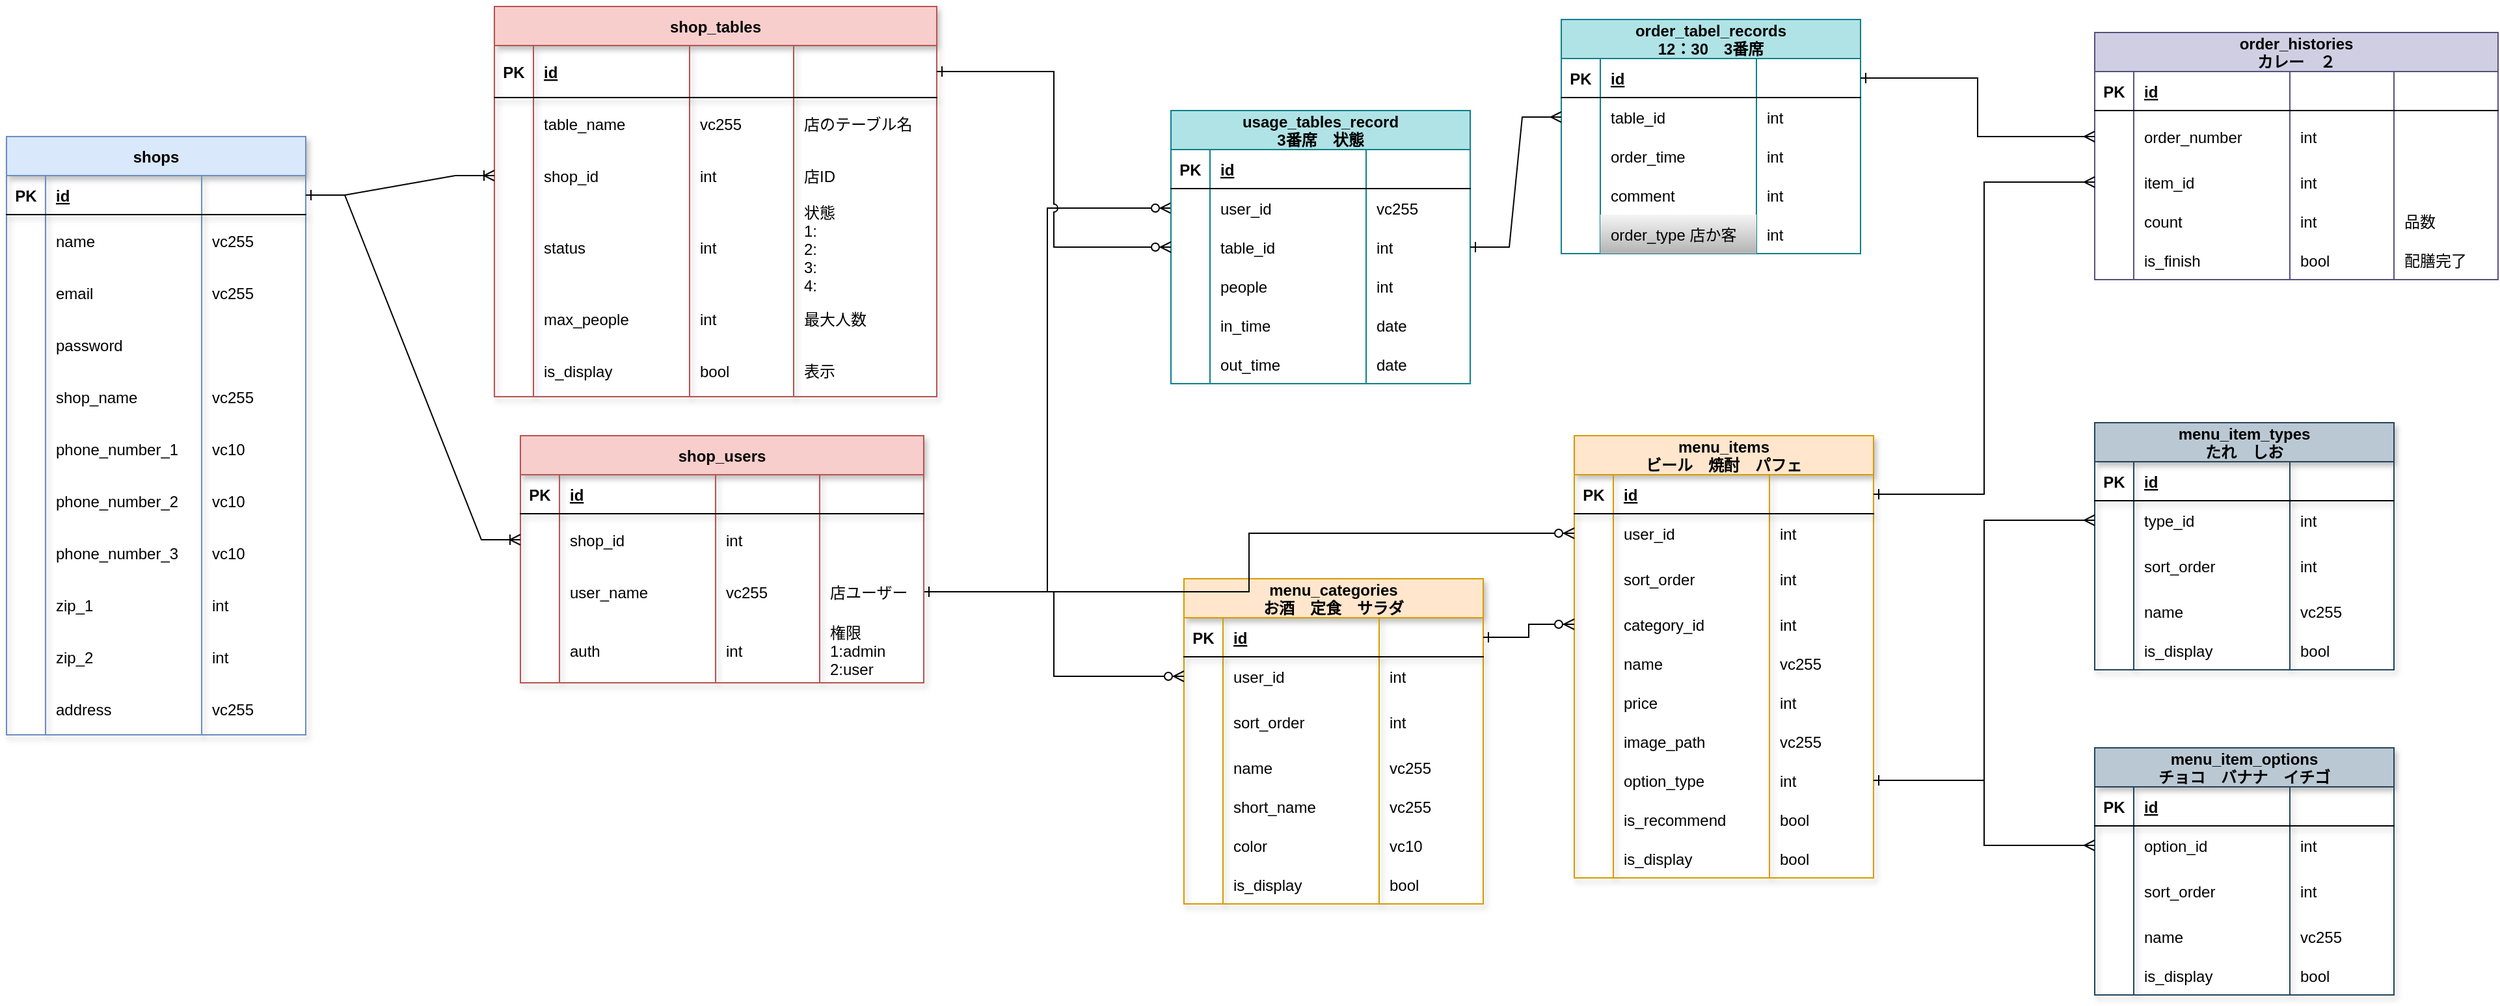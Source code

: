 <mxfile version="15.8.6" type="github">
  <diagram id="R2lEEEUBdFMjLlhIrx00" name="Page-1">
    <mxGraphModel dx="1874" dy="711" grid="1" gridSize="10" guides="1" tooltips="1" connect="1" arrows="1" fold="1" page="1" pageScale="1" pageWidth="850" pageHeight="1100" math="0" shadow="0" extFonts="Permanent Marker^https://fonts.googleapis.com/css?family=Permanent+Marker">
      <root>
        <mxCell id="0" />
        <mxCell id="1" parent="0" />
        <mxCell id="V9-2VAHhNIO3rlKqfjtY-203" value="order_tabel_records&#xa;12：30　3番席" style="shape=table;startSize=30;container=1;collapsible=1;childLayout=tableLayout;fixedRows=1;rowLines=0;fontStyle=1;align=center;resizeLast=1;fillColor=#b0e3e6;strokeColor=#0e8088;" vertex="1" parent="1">
          <mxGeometry x="770" y="90" width="230" height="180" as="geometry" />
        </mxCell>
        <mxCell id="V9-2VAHhNIO3rlKqfjtY-204" value="" style="shape=partialRectangle;collapsible=0;dropTarget=0;pointerEvents=0;fillColor=none;points=[[0,0.5],[1,0.5]];portConstraint=eastwest;top=0;left=0;right=0;bottom=1;" vertex="1" parent="V9-2VAHhNIO3rlKqfjtY-203">
          <mxGeometry y="30" width="230" height="30" as="geometry" />
        </mxCell>
        <mxCell id="V9-2VAHhNIO3rlKqfjtY-205" value="PK" style="shape=partialRectangle;overflow=hidden;connectable=0;fillColor=none;top=0;left=0;bottom=0;right=0;fontStyle=1;" vertex="1" parent="V9-2VAHhNIO3rlKqfjtY-204">
          <mxGeometry width="30" height="30" as="geometry">
            <mxRectangle width="30" height="30" as="alternateBounds" />
          </mxGeometry>
        </mxCell>
        <mxCell id="V9-2VAHhNIO3rlKqfjtY-206" value="id" style="shape=partialRectangle;overflow=hidden;connectable=0;fillColor=none;top=0;left=0;bottom=0;right=0;align=left;spacingLeft=6;fontStyle=5;" vertex="1" parent="V9-2VAHhNIO3rlKqfjtY-204">
          <mxGeometry x="30" width="120" height="30" as="geometry">
            <mxRectangle width="120" height="30" as="alternateBounds" />
          </mxGeometry>
        </mxCell>
        <mxCell id="V9-2VAHhNIO3rlKqfjtY-207" style="shape=partialRectangle;overflow=hidden;connectable=0;fillColor=none;top=0;left=0;bottom=0;right=0;align=left;spacingLeft=6;fontStyle=5;" vertex="1" parent="V9-2VAHhNIO3rlKqfjtY-204">
          <mxGeometry x="150" width="80" height="30" as="geometry">
            <mxRectangle width="80" height="30" as="alternateBounds" />
          </mxGeometry>
        </mxCell>
        <mxCell id="V9-2VAHhNIO3rlKqfjtY-208" style="shape=partialRectangle;collapsible=0;dropTarget=0;pointerEvents=0;fillColor=none;points=[[0,0.5],[1,0.5]];portConstraint=eastwest;top=0;left=0;right=0;bottom=0;" vertex="1" parent="V9-2VAHhNIO3rlKqfjtY-203">
          <mxGeometry y="60" width="230" height="30" as="geometry" />
        </mxCell>
        <mxCell id="V9-2VAHhNIO3rlKqfjtY-209" style="shape=partialRectangle;overflow=hidden;connectable=0;fillColor=none;top=0;left=0;bottom=0;right=0;" vertex="1" parent="V9-2VAHhNIO3rlKqfjtY-208">
          <mxGeometry width="30" height="30" as="geometry">
            <mxRectangle width="30" height="30" as="alternateBounds" />
          </mxGeometry>
        </mxCell>
        <mxCell id="V9-2VAHhNIO3rlKqfjtY-210" value="table_id" style="shape=partialRectangle;overflow=hidden;connectable=0;fillColor=none;top=0;left=0;bottom=0;right=0;align=left;spacingLeft=6;" vertex="1" parent="V9-2VAHhNIO3rlKqfjtY-208">
          <mxGeometry x="30" width="120" height="30" as="geometry">
            <mxRectangle width="120" height="30" as="alternateBounds" />
          </mxGeometry>
        </mxCell>
        <mxCell id="V9-2VAHhNIO3rlKqfjtY-211" value="int" style="shape=partialRectangle;overflow=hidden;connectable=0;fillColor=none;top=0;left=0;bottom=0;right=0;align=left;spacingLeft=6;" vertex="1" parent="V9-2VAHhNIO3rlKqfjtY-208">
          <mxGeometry x="150" width="80" height="30" as="geometry">
            <mxRectangle width="80" height="30" as="alternateBounds" />
          </mxGeometry>
        </mxCell>
        <mxCell id="V9-2VAHhNIO3rlKqfjtY-212" style="shape=partialRectangle;collapsible=0;dropTarget=0;pointerEvents=0;fillColor=none;points=[[0,0.5],[1,0.5]];portConstraint=eastwest;top=0;left=0;right=0;bottom=0;" vertex="1" parent="V9-2VAHhNIO3rlKqfjtY-203">
          <mxGeometry y="90" width="230" height="30" as="geometry" />
        </mxCell>
        <mxCell id="V9-2VAHhNIO3rlKqfjtY-213" style="shape=partialRectangle;overflow=hidden;connectable=0;fillColor=none;top=0;left=0;bottom=0;right=0;" vertex="1" parent="V9-2VAHhNIO3rlKqfjtY-212">
          <mxGeometry width="30" height="30" as="geometry">
            <mxRectangle width="30" height="30" as="alternateBounds" />
          </mxGeometry>
        </mxCell>
        <mxCell id="V9-2VAHhNIO3rlKqfjtY-214" value="order_time" style="shape=partialRectangle;overflow=hidden;connectable=0;fillColor=none;top=0;left=0;bottom=0;right=0;align=left;spacingLeft=6;" vertex="1" parent="V9-2VAHhNIO3rlKqfjtY-212">
          <mxGeometry x="30" width="120" height="30" as="geometry">
            <mxRectangle width="120" height="30" as="alternateBounds" />
          </mxGeometry>
        </mxCell>
        <mxCell id="V9-2VAHhNIO3rlKqfjtY-215" value="int" style="shape=partialRectangle;overflow=hidden;connectable=0;fillColor=none;top=0;left=0;bottom=0;right=0;align=left;spacingLeft=6;" vertex="1" parent="V9-2VAHhNIO3rlKqfjtY-212">
          <mxGeometry x="150" width="80" height="30" as="geometry">
            <mxRectangle width="80" height="30" as="alternateBounds" />
          </mxGeometry>
        </mxCell>
        <mxCell id="V9-2VAHhNIO3rlKqfjtY-216" value="" style="shape=partialRectangle;collapsible=0;dropTarget=0;pointerEvents=0;fillColor=none;points=[[0,0.5],[1,0.5]];portConstraint=eastwest;top=0;left=0;right=0;bottom=0;" vertex="1" parent="V9-2VAHhNIO3rlKqfjtY-203">
          <mxGeometry y="120" width="230" height="30" as="geometry" />
        </mxCell>
        <mxCell id="V9-2VAHhNIO3rlKqfjtY-217" value="" style="shape=partialRectangle;overflow=hidden;connectable=0;fillColor=none;top=0;left=0;bottom=0;right=0;" vertex="1" parent="V9-2VAHhNIO3rlKqfjtY-216">
          <mxGeometry width="30" height="30" as="geometry">
            <mxRectangle width="30" height="30" as="alternateBounds" />
          </mxGeometry>
        </mxCell>
        <mxCell id="V9-2VAHhNIO3rlKqfjtY-218" value="comment" style="shape=partialRectangle;overflow=hidden;connectable=0;fillColor=none;top=0;left=0;bottom=0;right=0;align=left;spacingLeft=6;" vertex="1" parent="V9-2VAHhNIO3rlKqfjtY-216">
          <mxGeometry x="30" width="120" height="30" as="geometry">
            <mxRectangle width="120" height="30" as="alternateBounds" />
          </mxGeometry>
        </mxCell>
        <mxCell id="V9-2VAHhNIO3rlKqfjtY-219" value="int" style="shape=partialRectangle;overflow=hidden;connectable=0;fillColor=none;top=0;left=0;bottom=0;right=0;align=left;spacingLeft=6;" vertex="1" parent="V9-2VAHhNIO3rlKqfjtY-216">
          <mxGeometry x="150" width="80" height="30" as="geometry">
            <mxRectangle width="80" height="30" as="alternateBounds" />
          </mxGeometry>
        </mxCell>
        <mxCell id="V9-2VAHhNIO3rlKqfjtY-220" style="shape=partialRectangle;collapsible=0;dropTarget=0;pointerEvents=0;fillColor=none;points=[[0,0.5],[1,0.5]];portConstraint=eastwest;top=0;left=0;right=0;bottom=0;" vertex="1" parent="V9-2VAHhNIO3rlKqfjtY-203">
          <mxGeometry y="150" width="230" height="30" as="geometry" />
        </mxCell>
        <mxCell id="V9-2VAHhNIO3rlKqfjtY-221" style="shape=partialRectangle;overflow=hidden;connectable=0;fillColor=none;top=0;left=0;bottom=0;right=0;" vertex="1" parent="V9-2VAHhNIO3rlKqfjtY-220">
          <mxGeometry width="30" height="30" as="geometry">
            <mxRectangle width="30" height="30" as="alternateBounds" />
          </mxGeometry>
        </mxCell>
        <mxCell id="V9-2VAHhNIO3rlKqfjtY-222" value="order_type 店か客" style="shape=partialRectangle;overflow=hidden;connectable=0;fillColor=#f5f5f5;top=0;left=0;bottom=0;right=0;align=left;spacingLeft=6;gradientColor=#b3b3b3;strokeColor=#666666;" vertex="1" parent="V9-2VAHhNIO3rlKqfjtY-220">
          <mxGeometry x="30" width="120" height="30" as="geometry">
            <mxRectangle width="120" height="30" as="alternateBounds" />
          </mxGeometry>
        </mxCell>
        <mxCell id="V9-2VAHhNIO3rlKqfjtY-223" value="int" style="shape=partialRectangle;overflow=hidden;connectable=0;fillColor=none;top=0;left=0;bottom=0;right=0;align=left;spacingLeft=6;" vertex="1" parent="V9-2VAHhNIO3rlKqfjtY-220">
          <mxGeometry x="150" width="80" height="30" as="geometry">
            <mxRectangle width="80" height="30" as="alternateBounds" />
          </mxGeometry>
        </mxCell>
        <mxCell id="V9-2VAHhNIO3rlKqfjtY-224" value="menu_items&#xa;ビール　焼酎　パフェ" style="shape=table;startSize=30;container=1;collapsible=1;childLayout=tableLayout;fixedRows=1;rowLines=0;fontStyle=1;align=center;resizeLast=1;shadow=1;fillColor=#ffe6cc;strokeColor=#d79b00;" vertex="1" parent="1">
          <mxGeometry x="780" y="410" width="230" height="340" as="geometry" />
        </mxCell>
        <mxCell id="V9-2VAHhNIO3rlKqfjtY-225" value="" style="shape=partialRectangle;collapsible=0;dropTarget=0;pointerEvents=0;fillColor=none;top=0;left=0;bottom=1;right=0;points=[[0,0.5],[1,0.5]];portConstraint=eastwest;shadow=1;" vertex="1" parent="V9-2VAHhNIO3rlKqfjtY-224">
          <mxGeometry y="30" width="230" height="30" as="geometry" />
        </mxCell>
        <mxCell id="V9-2VAHhNIO3rlKqfjtY-226" value="PK" style="shape=partialRectangle;connectable=0;fillColor=none;top=0;left=0;bottom=0;right=0;fontStyle=1;overflow=hidden;shadow=1;" vertex="1" parent="V9-2VAHhNIO3rlKqfjtY-225">
          <mxGeometry width="30" height="30" as="geometry">
            <mxRectangle width="30" height="30" as="alternateBounds" />
          </mxGeometry>
        </mxCell>
        <mxCell id="V9-2VAHhNIO3rlKqfjtY-227" value="id" style="shape=partialRectangle;connectable=0;fillColor=none;top=0;left=0;bottom=0;right=0;align=left;spacingLeft=6;fontStyle=5;overflow=hidden;shadow=1;" vertex="1" parent="V9-2VAHhNIO3rlKqfjtY-225">
          <mxGeometry x="30" width="120" height="30" as="geometry">
            <mxRectangle width="120" height="30" as="alternateBounds" />
          </mxGeometry>
        </mxCell>
        <mxCell id="V9-2VAHhNIO3rlKqfjtY-228" style="shape=partialRectangle;connectable=0;fillColor=none;top=0;left=0;bottom=0;right=0;align=left;spacingLeft=6;fontStyle=5;overflow=hidden;shadow=1;" vertex="1" parent="V9-2VAHhNIO3rlKqfjtY-225">
          <mxGeometry x="150" width="80" height="30" as="geometry">
            <mxRectangle width="80" height="30" as="alternateBounds" />
          </mxGeometry>
        </mxCell>
        <mxCell id="V9-2VAHhNIO3rlKqfjtY-229" value="" style="shape=partialRectangle;collapsible=0;dropTarget=0;pointerEvents=0;fillColor=none;top=0;left=0;bottom=0;right=0;points=[[0,0.5],[1,0.5]];portConstraint=eastwest;shadow=1;" vertex="1" parent="V9-2VAHhNIO3rlKqfjtY-224">
          <mxGeometry y="60" width="230" height="30" as="geometry" />
        </mxCell>
        <mxCell id="V9-2VAHhNIO3rlKqfjtY-230" value="" style="shape=partialRectangle;connectable=0;fillColor=none;top=0;left=0;bottom=0;right=0;editable=1;overflow=hidden;shadow=1;" vertex="1" parent="V9-2VAHhNIO3rlKqfjtY-229">
          <mxGeometry width="30" height="30" as="geometry">
            <mxRectangle width="30" height="30" as="alternateBounds" />
          </mxGeometry>
        </mxCell>
        <mxCell id="V9-2VAHhNIO3rlKqfjtY-231" value="user_id" style="shape=partialRectangle;connectable=0;fillColor=none;top=0;left=0;bottom=0;right=0;align=left;spacingLeft=6;overflow=hidden;shadow=1;" vertex="1" parent="V9-2VAHhNIO3rlKqfjtY-229">
          <mxGeometry x="30" width="120" height="30" as="geometry">
            <mxRectangle width="120" height="30" as="alternateBounds" />
          </mxGeometry>
        </mxCell>
        <mxCell id="V9-2VAHhNIO3rlKqfjtY-232" value="int" style="shape=partialRectangle;connectable=0;fillColor=none;top=0;left=0;bottom=0;right=0;align=left;spacingLeft=6;overflow=hidden;shadow=1;" vertex="1" parent="V9-2VAHhNIO3rlKqfjtY-229">
          <mxGeometry x="150" width="80" height="30" as="geometry">
            <mxRectangle width="80" height="30" as="alternateBounds" />
          </mxGeometry>
        </mxCell>
        <mxCell id="V9-2VAHhNIO3rlKqfjtY-233" value="" style="shape=partialRectangle;collapsible=0;dropTarget=0;pointerEvents=0;fillColor=none;top=0;left=0;bottom=0;right=0;points=[[0,0.5],[1,0.5]];portConstraint=eastwest;shadow=1;" vertex="1" parent="V9-2VAHhNIO3rlKqfjtY-224">
          <mxGeometry y="90" width="230" height="40" as="geometry" />
        </mxCell>
        <mxCell id="V9-2VAHhNIO3rlKqfjtY-234" value="" style="shape=partialRectangle;connectable=0;fillColor=none;top=0;left=0;bottom=0;right=0;editable=1;overflow=hidden;shadow=1;" vertex="1" parent="V9-2VAHhNIO3rlKqfjtY-233">
          <mxGeometry width="30" height="40" as="geometry">
            <mxRectangle width="30" height="40" as="alternateBounds" />
          </mxGeometry>
        </mxCell>
        <mxCell id="V9-2VAHhNIO3rlKqfjtY-235" value="sort_order" style="shape=partialRectangle;connectable=0;fillColor=none;top=0;left=0;bottom=0;right=0;align=left;spacingLeft=6;overflow=hidden;shadow=1;" vertex="1" parent="V9-2VAHhNIO3rlKqfjtY-233">
          <mxGeometry x="30" width="120" height="40" as="geometry">
            <mxRectangle width="120" height="40" as="alternateBounds" />
          </mxGeometry>
        </mxCell>
        <mxCell id="V9-2VAHhNIO3rlKqfjtY-236" value="int" style="shape=partialRectangle;connectable=0;fillColor=none;top=0;left=0;bottom=0;right=0;align=left;spacingLeft=6;overflow=hidden;shadow=1;" vertex="1" parent="V9-2VAHhNIO3rlKqfjtY-233">
          <mxGeometry x="150" width="80" height="40" as="geometry">
            <mxRectangle width="80" height="40" as="alternateBounds" />
          </mxGeometry>
        </mxCell>
        <mxCell id="V9-2VAHhNIO3rlKqfjtY-237" style="shape=partialRectangle;collapsible=0;dropTarget=0;pointerEvents=0;fillColor=none;top=0;left=0;bottom=0;right=0;points=[[0,0.5],[1,0.5]];portConstraint=eastwest;shadow=1;" vertex="1" parent="V9-2VAHhNIO3rlKqfjtY-224">
          <mxGeometry y="130" width="230" height="30" as="geometry" />
        </mxCell>
        <mxCell id="V9-2VAHhNIO3rlKqfjtY-238" value="" style="shape=partialRectangle;connectable=0;fillColor=none;top=0;left=0;bottom=0;right=0;editable=1;overflow=hidden;shadow=1;" vertex="1" parent="V9-2VAHhNIO3rlKqfjtY-237">
          <mxGeometry width="30" height="30" as="geometry">
            <mxRectangle width="30" height="30" as="alternateBounds" />
          </mxGeometry>
        </mxCell>
        <mxCell id="V9-2VAHhNIO3rlKqfjtY-239" value="category_id" style="shape=partialRectangle;connectable=0;fillColor=none;top=0;left=0;bottom=0;right=0;align=left;spacingLeft=6;overflow=hidden;shadow=1;" vertex="1" parent="V9-2VAHhNIO3rlKqfjtY-237">
          <mxGeometry x="30" width="120" height="30" as="geometry">
            <mxRectangle width="120" height="30" as="alternateBounds" />
          </mxGeometry>
        </mxCell>
        <mxCell id="V9-2VAHhNIO3rlKqfjtY-240" value="int" style="shape=partialRectangle;connectable=0;fillColor=none;top=0;left=0;bottom=0;right=0;align=left;spacingLeft=6;overflow=hidden;shadow=1;" vertex="1" parent="V9-2VAHhNIO3rlKqfjtY-237">
          <mxGeometry x="150" width="80" height="30" as="geometry">
            <mxRectangle width="80" height="30" as="alternateBounds" />
          </mxGeometry>
        </mxCell>
        <mxCell id="V9-2VAHhNIO3rlKqfjtY-241" value="" style="shape=partialRectangle;collapsible=0;dropTarget=0;pointerEvents=0;fillColor=none;top=0;left=0;bottom=0;right=0;points=[[0,0.5],[1,0.5]];portConstraint=eastwest;shadow=1;" vertex="1" parent="V9-2VAHhNIO3rlKqfjtY-224">
          <mxGeometry y="160" width="230" height="30" as="geometry" />
        </mxCell>
        <mxCell id="V9-2VAHhNIO3rlKqfjtY-242" value="" style="shape=partialRectangle;connectable=0;fillColor=none;top=0;left=0;bottom=0;right=0;editable=1;overflow=hidden;shadow=1;" vertex="1" parent="V9-2VAHhNIO3rlKqfjtY-241">
          <mxGeometry width="30" height="30" as="geometry">
            <mxRectangle width="30" height="30" as="alternateBounds" />
          </mxGeometry>
        </mxCell>
        <mxCell id="V9-2VAHhNIO3rlKqfjtY-243" value="name" style="shape=partialRectangle;connectable=0;fillColor=none;top=0;left=0;bottom=0;right=0;align=left;spacingLeft=6;overflow=hidden;shadow=1;" vertex="1" parent="V9-2VAHhNIO3rlKqfjtY-241">
          <mxGeometry x="30" width="120" height="30" as="geometry">
            <mxRectangle width="120" height="30" as="alternateBounds" />
          </mxGeometry>
        </mxCell>
        <mxCell id="V9-2VAHhNIO3rlKqfjtY-244" value="vc255" style="shape=partialRectangle;connectable=0;fillColor=none;top=0;left=0;bottom=0;right=0;align=left;spacingLeft=6;overflow=hidden;shadow=1;" vertex="1" parent="V9-2VAHhNIO3rlKqfjtY-241">
          <mxGeometry x="150" width="80" height="30" as="geometry">
            <mxRectangle width="80" height="30" as="alternateBounds" />
          </mxGeometry>
        </mxCell>
        <mxCell id="V9-2VAHhNIO3rlKqfjtY-245" style="shape=partialRectangle;collapsible=0;dropTarget=0;pointerEvents=0;fillColor=none;top=0;left=0;bottom=0;right=0;points=[[0,0.5],[1,0.5]];portConstraint=eastwest;shadow=1;" vertex="1" parent="V9-2VAHhNIO3rlKqfjtY-224">
          <mxGeometry y="190" width="230" height="30" as="geometry" />
        </mxCell>
        <mxCell id="V9-2VAHhNIO3rlKqfjtY-246" style="shape=partialRectangle;connectable=0;fillColor=none;top=0;left=0;bottom=0;right=0;editable=1;overflow=hidden;shadow=1;" vertex="1" parent="V9-2VAHhNIO3rlKqfjtY-245">
          <mxGeometry width="30" height="30" as="geometry">
            <mxRectangle width="30" height="30" as="alternateBounds" />
          </mxGeometry>
        </mxCell>
        <mxCell id="V9-2VAHhNIO3rlKqfjtY-247" value="price" style="shape=partialRectangle;connectable=0;fillColor=none;top=0;left=0;bottom=0;right=0;align=left;spacingLeft=6;overflow=hidden;shadow=1;" vertex="1" parent="V9-2VAHhNIO3rlKqfjtY-245">
          <mxGeometry x="30" width="120" height="30" as="geometry">
            <mxRectangle width="120" height="30" as="alternateBounds" />
          </mxGeometry>
        </mxCell>
        <mxCell id="V9-2VAHhNIO3rlKqfjtY-248" value="int" style="shape=partialRectangle;connectable=0;fillColor=none;top=0;left=0;bottom=0;right=0;align=left;spacingLeft=6;overflow=hidden;shadow=1;" vertex="1" parent="V9-2VAHhNIO3rlKqfjtY-245">
          <mxGeometry x="150" width="80" height="30" as="geometry">
            <mxRectangle width="80" height="30" as="alternateBounds" />
          </mxGeometry>
        </mxCell>
        <mxCell id="V9-2VAHhNIO3rlKqfjtY-249" style="shape=partialRectangle;collapsible=0;dropTarget=0;pointerEvents=0;fillColor=none;top=0;left=0;bottom=0;right=0;points=[[0,0.5],[1,0.5]];portConstraint=eastwest;shadow=1;" vertex="1" parent="V9-2VAHhNIO3rlKqfjtY-224">
          <mxGeometry y="220" width="230" height="30" as="geometry" />
        </mxCell>
        <mxCell id="V9-2VAHhNIO3rlKqfjtY-250" style="shape=partialRectangle;connectable=0;fillColor=none;top=0;left=0;bottom=0;right=0;editable=1;overflow=hidden;shadow=1;" vertex="1" parent="V9-2VAHhNIO3rlKqfjtY-249">
          <mxGeometry width="30" height="30" as="geometry">
            <mxRectangle width="30" height="30" as="alternateBounds" />
          </mxGeometry>
        </mxCell>
        <mxCell id="V9-2VAHhNIO3rlKqfjtY-251" value="image_path" style="shape=partialRectangle;connectable=0;fillColor=none;top=0;left=0;bottom=0;right=0;align=left;spacingLeft=6;overflow=hidden;shadow=1;" vertex="1" parent="V9-2VAHhNIO3rlKqfjtY-249">
          <mxGeometry x="30" width="120" height="30" as="geometry">
            <mxRectangle width="120" height="30" as="alternateBounds" />
          </mxGeometry>
        </mxCell>
        <mxCell id="V9-2VAHhNIO3rlKqfjtY-252" value="vc255" style="shape=partialRectangle;connectable=0;fillColor=none;top=0;left=0;bottom=0;right=0;align=left;spacingLeft=6;overflow=hidden;shadow=1;" vertex="1" parent="V9-2VAHhNIO3rlKqfjtY-249">
          <mxGeometry x="150" width="80" height="30" as="geometry">
            <mxRectangle width="80" height="30" as="alternateBounds" />
          </mxGeometry>
        </mxCell>
        <mxCell id="V9-2VAHhNIO3rlKqfjtY-253" style="shape=partialRectangle;collapsible=0;dropTarget=0;pointerEvents=0;fillColor=none;top=0;left=0;bottom=0;right=0;points=[[0,0.5],[1,0.5]];portConstraint=eastwest;shadow=1;" vertex="1" parent="V9-2VAHhNIO3rlKqfjtY-224">
          <mxGeometry y="250" width="230" height="30" as="geometry" />
        </mxCell>
        <mxCell id="V9-2VAHhNIO3rlKqfjtY-254" style="shape=partialRectangle;connectable=0;fillColor=none;top=0;left=0;bottom=0;right=0;editable=1;overflow=hidden;shadow=1;" vertex="1" parent="V9-2VAHhNIO3rlKqfjtY-253">
          <mxGeometry width="30" height="30" as="geometry">
            <mxRectangle width="30" height="30" as="alternateBounds" />
          </mxGeometry>
        </mxCell>
        <mxCell id="V9-2VAHhNIO3rlKqfjtY-255" value="option_type" style="shape=partialRectangle;connectable=0;fillColor=none;top=0;left=0;bottom=0;right=0;align=left;spacingLeft=6;overflow=hidden;shadow=1;" vertex="1" parent="V9-2VAHhNIO3rlKqfjtY-253">
          <mxGeometry x="30" width="120" height="30" as="geometry">
            <mxRectangle width="120" height="30" as="alternateBounds" />
          </mxGeometry>
        </mxCell>
        <mxCell id="V9-2VAHhNIO3rlKqfjtY-256" value="int" style="shape=partialRectangle;connectable=0;fillColor=none;top=0;left=0;bottom=0;right=0;align=left;spacingLeft=6;overflow=hidden;shadow=1;" vertex="1" parent="V9-2VAHhNIO3rlKqfjtY-253">
          <mxGeometry x="150" width="80" height="30" as="geometry">
            <mxRectangle width="80" height="30" as="alternateBounds" />
          </mxGeometry>
        </mxCell>
        <mxCell id="V9-2VAHhNIO3rlKqfjtY-257" style="shape=partialRectangle;collapsible=0;dropTarget=0;pointerEvents=0;fillColor=none;top=0;left=0;bottom=0;right=0;points=[[0,0.5],[1,0.5]];portConstraint=eastwest;shadow=1;" vertex="1" parent="V9-2VAHhNIO3rlKqfjtY-224">
          <mxGeometry y="280" width="230" height="30" as="geometry" />
        </mxCell>
        <mxCell id="V9-2VAHhNIO3rlKqfjtY-258" style="shape=partialRectangle;connectable=0;fillColor=none;top=0;left=0;bottom=0;right=0;editable=1;overflow=hidden;shadow=1;" vertex="1" parent="V9-2VAHhNIO3rlKqfjtY-257">
          <mxGeometry width="30" height="30" as="geometry">
            <mxRectangle width="30" height="30" as="alternateBounds" />
          </mxGeometry>
        </mxCell>
        <mxCell id="V9-2VAHhNIO3rlKqfjtY-259" value="is_recommend" style="shape=partialRectangle;connectable=0;fillColor=none;top=0;left=0;bottom=0;right=0;align=left;spacingLeft=6;overflow=hidden;shadow=1;" vertex="1" parent="V9-2VAHhNIO3rlKqfjtY-257">
          <mxGeometry x="30" width="120" height="30" as="geometry">
            <mxRectangle width="120" height="30" as="alternateBounds" />
          </mxGeometry>
        </mxCell>
        <mxCell id="V9-2VAHhNIO3rlKqfjtY-260" value="bool" style="shape=partialRectangle;connectable=0;fillColor=none;top=0;left=0;bottom=0;right=0;align=left;spacingLeft=6;overflow=hidden;shadow=1;" vertex="1" parent="V9-2VAHhNIO3rlKqfjtY-257">
          <mxGeometry x="150" width="80" height="30" as="geometry">
            <mxRectangle width="80" height="30" as="alternateBounds" />
          </mxGeometry>
        </mxCell>
        <mxCell id="V9-2VAHhNIO3rlKqfjtY-261" style="shape=partialRectangle;collapsible=0;dropTarget=0;pointerEvents=0;fillColor=none;top=0;left=0;bottom=0;right=0;points=[[0,0.5],[1,0.5]];portConstraint=eastwest;shadow=1;" vertex="1" parent="V9-2VAHhNIO3rlKqfjtY-224">
          <mxGeometry y="310" width="230" height="30" as="geometry" />
        </mxCell>
        <mxCell id="V9-2VAHhNIO3rlKqfjtY-262" style="shape=partialRectangle;connectable=0;fillColor=none;top=0;left=0;bottom=0;right=0;editable=1;overflow=hidden;shadow=1;" vertex="1" parent="V9-2VAHhNIO3rlKqfjtY-261">
          <mxGeometry width="30" height="30" as="geometry">
            <mxRectangle width="30" height="30" as="alternateBounds" />
          </mxGeometry>
        </mxCell>
        <mxCell id="V9-2VAHhNIO3rlKqfjtY-263" value="is_display" style="shape=partialRectangle;connectable=0;fillColor=none;top=0;left=0;bottom=0;right=0;align=left;spacingLeft=6;overflow=hidden;shadow=1;" vertex="1" parent="V9-2VAHhNIO3rlKqfjtY-261">
          <mxGeometry x="30" width="120" height="30" as="geometry">
            <mxRectangle width="120" height="30" as="alternateBounds" />
          </mxGeometry>
        </mxCell>
        <mxCell id="V9-2VAHhNIO3rlKqfjtY-264" value="bool" style="shape=partialRectangle;connectable=0;fillColor=none;top=0;left=0;bottom=0;right=0;align=left;spacingLeft=6;overflow=hidden;shadow=1;" vertex="1" parent="V9-2VAHhNIO3rlKqfjtY-261">
          <mxGeometry x="150" width="80" height="30" as="geometry">
            <mxRectangle width="80" height="30" as="alternateBounds" />
          </mxGeometry>
        </mxCell>
        <mxCell id="V9-2VAHhNIO3rlKqfjtY-265" value="menu_categories&#xa;お酒　定食　サラダ" style="shape=table;startSize=30;container=1;collapsible=1;childLayout=tableLayout;fixedRows=1;rowLines=0;fontStyle=1;align=center;resizeLast=1;shadow=1;fillColor=#ffe6cc;strokeColor=#d79b00;" vertex="1" parent="1">
          <mxGeometry x="480" y="520" width="230" height="250" as="geometry" />
        </mxCell>
        <mxCell id="V9-2VAHhNIO3rlKqfjtY-266" value="" style="shape=partialRectangle;collapsible=0;dropTarget=0;pointerEvents=0;fillColor=none;top=0;left=0;bottom=1;right=0;points=[[0,0.5],[1,0.5]];portConstraint=eastwest;shadow=1;" vertex="1" parent="V9-2VAHhNIO3rlKqfjtY-265">
          <mxGeometry y="30" width="230" height="30" as="geometry" />
        </mxCell>
        <mxCell id="V9-2VAHhNIO3rlKqfjtY-267" value="PK" style="shape=partialRectangle;connectable=0;fillColor=none;top=0;left=0;bottom=0;right=0;fontStyle=1;overflow=hidden;shadow=1;" vertex="1" parent="V9-2VAHhNIO3rlKqfjtY-266">
          <mxGeometry width="30" height="30" as="geometry">
            <mxRectangle width="30" height="30" as="alternateBounds" />
          </mxGeometry>
        </mxCell>
        <mxCell id="V9-2VAHhNIO3rlKqfjtY-268" value="id" style="shape=partialRectangle;connectable=0;fillColor=none;top=0;left=0;bottom=0;right=0;align=left;spacingLeft=6;fontStyle=5;overflow=hidden;shadow=1;" vertex="1" parent="V9-2VAHhNIO3rlKqfjtY-266">
          <mxGeometry x="30" width="120" height="30" as="geometry">
            <mxRectangle width="120" height="30" as="alternateBounds" />
          </mxGeometry>
        </mxCell>
        <mxCell id="V9-2VAHhNIO3rlKqfjtY-269" style="shape=partialRectangle;connectable=0;fillColor=none;top=0;left=0;bottom=0;right=0;align=left;spacingLeft=6;fontStyle=5;overflow=hidden;shadow=1;" vertex="1" parent="V9-2VAHhNIO3rlKqfjtY-266">
          <mxGeometry x="150" width="80" height="30" as="geometry">
            <mxRectangle width="80" height="30" as="alternateBounds" />
          </mxGeometry>
        </mxCell>
        <mxCell id="V9-2VAHhNIO3rlKqfjtY-270" value="" style="shape=partialRectangle;collapsible=0;dropTarget=0;pointerEvents=0;fillColor=none;top=0;left=0;bottom=0;right=0;points=[[0,0.5],[1,0.5]];portConstraint=eastwest;shadow=1;" vertex="1" parent="V9-2VAHhNIO3rlKqfjtY-265">
          <mxGeometry y="60" width="230" height="30" as="geometry" />
        </mxCell>
        <mxCell id="V9-2VAHhNIO3rlKqfjtY-271" value="" style="shape=partialRectangle;connectable=0;fillColor=none;top=0;left=0;bottom=0;right=0;editable=1;overflow=hidden;shadow=1;" vertex="1" parent="V9-2VAHhNIO3rlKqfjtY-270">
          <mxGeometry width="30" height="30" as="geometry">
            <mxRectangle width="30" height="30" as="alternateBounds" />
          </mxGeometry>
        </mxCell>
        <mxCell id="V9-2VAHhNIO3rlKqfjtY-272" value="user_id" style="shape=partialRectangle;connectable=0;fillColor=none;top=0;left=0;bottom=0;right=0;align=left;spacingLeft=6;overflow=hidden;shadow=1;" vertex="1" parent="V9-2VAHhNIO3rlKqfjtY-270">
          <mxGeometry x="30" width="120" height="30" as="geometry">
            <mxRectangle width="120" height="30" as="alternateBounds" />
          </mxGeometry>
        </mxCell>
        <mxCell id="V9-2VAHhNIO3rlKqfjtY-273" value="int" style="shape=partialRectangle;connectable=0;fillColor=none;top=0;left=0;bottom=0;right=0;align=left;spacingLeft=6;overflow=hidden;shadow=1;" vertex="1" parent="V9-2VAHhNIO3rlKqfjtY-270">
          <mxGeometry x="150" width="80" height="30" as="geometry">
            <mxRectangle width="80" height="30" as="alternateBounds" />
          </mxGeometry>
        </mxCell>
        <mxCell id="V9-2VAHhNIO3rlKqfjtY-274" value="" style="shape=partialRectangle;collapsible=0;dropTarget=0;pointerEvents=0;fillColor=none;top=0;left=0;bottom=0;right=0;points=[[0,0.5],[1,0.5]];portConstraint=eastwest;shadow=1;" vertex="1" parent="V9-2VAHhNIO3rlKqfjtY-265">
          <mxGeometry y="90" width="230" height="40" as="geometry" />
        </mxCell>
        <mxCell id="V9-2VAHhNIO3rlKqfjtY-275" value="" style="shape=partialRectangle;connectable=0;fillColor=none;top=0;left=0;bottom=0;right=0;editable=1;overflow=hidden;shadow=1;" vertex="1" parent="V9-2VAHhNIO3rlKqfjtY-274">
          <mxGeometry width="30" height="40" as="geometry">
            <mxRectangle width="30" height="40" as="alternateBounds" />
          </mxGeometry>
        </mxCell>
        <mxCell id="V9-2VAHhNIO3rlKqfjtY-276" value="sort_order" style="shape=partialRectangle;connectable=0;fillColor=none;top=0;left=0;bottom=0;right=0;align=left;spacingLeft=6;overflow=hidden;shadow=1;" vertex="1" parent="V9-2VAHhNIO3rlKqfjtY-274">
          <mxGeometry x="30" width="120" height="40" as="geometry">
            <mxRectangle width="120" height="40" as="alternateBounds" />
          </mxGeometry>
        </mxCell>
        <mxCell id="V9-2VAHhNIO3rlKqfjtY-277" value="int" style="shape=partialRectangle;connectable=0;fillColor=none;top=0;left=0;bottom=0;right=0;align=left;spacingLeft=6;overflow=hidden;shadow=1;" vertex="1" parent="V9-2VAHhNIO3rlKqfjtY-274">
          <mxGeometry x="150" width="80" height="40" as="geometry">
            <mxRectangle width="80" height="40" as="alternateBounds" />
          </mxGeometry>
        </mxCell>
        <mxCell id="V9-2VAHhNIO3rlKqfjtY-278" value="" style="shape=partialRectangle;collapsible=0;dropTarget=0;pointerEvents=0;fillColor=none;top=0;left=0;bottom=0;right=0;points=[[0,0.5],[1,0.5]];portConstraint=eastwest;shadow=1;" vertex="1" parent="V9-2VAHhNIO3rlKqfjtY-265">
          <mxGeometry y="130" width="230" height="30" as="geometry" />
        </mxCell>
        <mxCell id="V9-2VAHhNIO3rlKqfjtY-279" value="" style="shape=partialRectangle;connectable=0;fillColor=none;top=0;left=0;bottom=0;right=0;editable=1;overflow=hidden;shadow=1;" vertex="1" parent="V9-2VAHhNIO3rlKqfjtY-278">
          <mxGeometry width="30" height="30" as="geometry">
            <mxRectangle width="30" height="30" as="alternateBounds" />
          </mxGeometry>
        </mxCell>
        <mxCell id="V9-2VAHhNIO3rlKqfjtY-280" value="name" style="shape=partialRectangle;connectable=0;fillColor=none;top=0;left=0;bottom=0;right=0;align=left;spacingLeft=6;overflow=hidden;shadow=1;" vertex="1" parent="V9-2VAHhNIO3rlKqfjtY-278">
          <mxGeometry x="30" width="120" height="30" as="geometry">
            <mxRectangle width="120" height="30" as="alternateBounds" />
          </mxGeometry>
        </mxCell>
        <mxCell id="V9-2VAHhNIO3rlKqfjtY-281" value="vc255" style="shape=partialRectangle;connectable=0;fillColor=none;top=0;left=0;bottom=0;right=0;align=left;spacingLeft=6;overflow=hidden;shadow=1;" vertex="1" parent="V9-2VAHhNIO3rlKqfjtY-278">
          <mxGeometry x="150" width="80" height="30" as="geometry">
            <mxRectangle width="80" height="30" as="alternateBounds" />
          </mxGeometry>
        </mxCell>
        <mxCell id="V9-2VAHhNIO3rlKqfjtY-282" style="shape=partialRectangle;collapsible=0;dropTarget=0;pointerEvents=0;fillColor=none;top=0;left=0;bottom=0;right=0;points=[[0,0.5],[1,0.5]];portConstraint=eastwest;shadow=1;" vertex="1" parent="V9-2VAHhNIO3rlKqfjtY-265">
          <mxGeometry y="160" width="230" height="30" as="geometry" />
        </mxCell>
        <mxCell id="V9-2VAHhNIO3rlKqfjtY-283" value="" style="shape=partialRectangle;connectable=0;fillColor=none;top=0;left=0;bottom=0;right=0;editable=1;overflow=hidden;shadow=1;" vertex="1" parent="V9-2VAHhNIO3rlKqfjtY-282">
          <mxGeometry width="30" height="30" as="geometry">
            <mxRectangle width="30" height="30" as="alternateBounds" />
          </mxGeometry>
        </mxCell>
        <mxCell id="V9-2VAHhNIO3rlKqfjtY-284" value="short_name" style="shape=partialRectangle;connectable=0;fillColor=none;top=0;left=0;bottom=0;right=0;align=left;spacingLeft=6;overflow=hidden;shadow=1;" vertex="1" parent="V9-2VAHhNIO3rlKqfjtY-282">
          <mxGeometry x="30" width="120" height="30" as="geometry">
            <mxRectangle width="120" height="30" as="alternateBounds" />
          </mxGeometry>
        </mxCell>
        <mxCell id="V9-2VAHhNIO3rlKqfjtY-285" value="vc255" style="shape=partialRectangle;connectable=0;fillColor=none;top=0;left=0;bottom=0;right=0;align=left;spacingLeft=6;overflow=hidden;shadow=1;" vertex="1" parent="V9-2VAHhNIO3rlKqfjtY-282">
          <mxGeometry x="150" width="80" height="30" as="geometry">
            <mxRectangle width="80" height="30" as="alternateBounds" />
          </mxGeometry>
        </mxCell>
        <mxCell id="V9-2VAHhNIO3rlKqfjtY-286" style="shape=partialRectangle;collapsible=0;dropTarget=0;pointerEvents=0;fillColor=none;top=0;left=0;bottom=0;right=0;points=[[0,0.5],[1,0.5]];portConstraint=eastwest;shadow=1;" vertex="1" parent="V9-2VAHhNIO3rlKqfjtY-265">
          <mxGeometry y="190" width="230" height="30" as="geometry" />
        </mxCell>
        <mxCell id="V9-2VAHhNIO3rlKqfjtY-287" style="shape=partialRectangle;connectable=0;fillColor=none;top=0;left=0;bottom=0;right=0;editable=1;overflow=hidden;shadow=1;" vertex="1" parent="V9-2VAHhNIO3rlKqfjtY-286">
          <mxGeometry width="30" height="30" as="geometry">
            <mxRectangle width="30" height="30" as="alternateBounds" />
          </mxGeometry>
        </mxCell>
        <mxCell id="V9-2VAHhNIO3rlKqfjtY-288" value="color" style="shape=partialRectangle;connectable=0;fillColor=none;top=0;left=0;bottom=0;right=0;align=left;spacingLeft=6;overflow=hidden;shadow=1;" vertex="1" parent="V9-2VAHhNIO3rlKqfjtY-286">
          <mxGeometry x="30" width="120" height="30" as="geometry">
            <mxRectangle width="120" height="30" as="alternateBounds" />
          </mxGeometry>
        </mxCell>
        <mxCell id="V9-2VAHhNIO3rlKqfjtY-289" value="vc10" style="shape=partialRectangle;connectable=0;fillColor=none;top=0;left=0;bottom=0;right=0;align=left;spacingLeft=6;overflow=hidden;shadow=1;" vertex="1" parent="V9-2VAHhNIO3rlKqfjtY-286">
          <mxGeometry x="150" width="80" height="30" as="geometry">
            <mxRectangle width="80" height="30" as="alternateBounds" />
          </mxGeometry>
        </mxCell>
        <mxCell id="V9-2VAHhNIO3rlKqfjtY-290" style="shape=partialRectangle;collapsible=0;dropTarget=0;pointerEvents=0;fillColor=none;top=0;left=0;bottom=0;right=0;points=[[0,0.5],[1,0.5]];portConstraint=eastwest;shadow=1;" vertex="1" parent="V9-2VAHhNIO3rlKqfjtY-265">
          <mxGeometry y="220" width="230" height="30" as="geometry" />
        </mxCell>
        <mxCell id="V9-2VAHhNIO3rlKqfjtY-291" style="shape=partialRectangle;connectable=0;fillColor=none;top=0;left=0;bottom=0;right=0;editable=1;overflow=hidden;shadow=1;" vertex="1" parent="V9-2VAHhNIO3rlKqfjtY-290">
          <mxGeometry width="30" height="30" as="geometry">
            <mxRectangle width="30" height="30" as="alternateBounds" />
          </mxGeometry>
        </mxCell>
        <mxCell id="V9-2VAHhNIO3rlKqfjtY-292" value="is_display" style="shape=partialRectangle;connectable=0;fillColor=none;top=0;left=0;bottom=0;right=0;align=left;spacingLeft=6;overflow=hidden;shadow=1;" vertex="1" parent="V9-2VAHhNIO3rlKqfjtY-290">
          <mxGeometry x="30" width="120" height="30" as="geometry">
            <mxRectangle width="120" height="30" as="alternateBounds" />
          </mxGeometry>
        </mxCell>
        <mxCell id="V9-2VAHhNIO3rlKqfjtY-293" value="bool" style="shape=partialRectangle;connectable=0;fillColor=none;top=0;left=0;bottom=0;right=0;align=left;spacingLeft=6;overflow=hidden;shadow=1;" vertex="1" parent="V9-2VAHhNIO3rlKqfjtY-290">
          <mxGeometry x="150" width="80" height="30" as="geometry">
            <mxRectangle width="80" height="30" as="alternateBounds" />
          </mxGeometry>
        </mxCell>
        <mxCell id="V9-2VAHhNIO3rlKqfjtY-294" value="shops" style="shape=table;startSize=30;container=1;collapsible=1;childLayout=tableLayout;fixedRows=1;rowLines=0;fontStyle=1;align=center;resizeLast=1;shadow=1;fillColor=#dae8fc;strokeColor=#6c8ebf;" vertex="1" parent="1">
          <mxGeometry x="-425" y="180" width="230" height="460" as="geometry" />
        </mxCell>
        <mxCell id="V9-2VAHhNIO3rlKqfjtY-295" value="" style="shape=partialRectangle;collapsible=0;dropTarget=0;pointerEvents=0;fillColor=none;top=0;left=0;bottom=1;right=0;points=[[0,0.5],[1,0.5]];portConstraint=eastwest;shadow=1;" vertex="1" parent="V9-2VAHhNIO3rlKqfjtY-294">
          <mxGeometry y="30" width="230" height="30" as="geometry" />
        </mxCell>
        <mxCell id="V9-2VAHhNIO3rlKqfjtY-296" value="PK" style="shape=partialRectangle;connectable=0;fillColor=none;top=0;left=0;bottom=0;right=0;fontStyle=1;overflow=hidden;shadow=1;" vertex="1" parent="V9-2VAHhNIO3rlKqfjtY-295">
          <mxGeometry width="30" height="30" as="geometry">
            <mxRectangle width="30" height="30" as="alternateBounds" />
          </mxGeometry>
        </mxCell>
        <mxCell id="V9-2VAHhNIO3rlKqfjtY-297" value="id" style="shape=partialRectangle;connectable=0;fillColor=none;top=0;left=0;bottom=0;right=0;align=left;spacingLeft=6;fontStyle=5;overflow=hidden;shadow=1;" vertex="1" parent="V9-2VAHhNIO3rlKqfjtY-295">
          <mxGeometry x="30" width="120" height="30" as="geometry">
            <mxRectangle width="120" height="30" as="alternateBounds" />
          </mxGeometry>
        </mxCell>
        <mxCell id="V9-2VAHhNIO3rlKqfjtY-298" style="shape=partialRectangle;connectable=0;fillColor=none;top=0;left=0;bottom=0;right=0;align=left;spacingLeft=6;fontStyle=5;overflow=hidden;shadow=1;" vertex="1" parent="V9-2VAHhNIO3rlKqfjtY-295">
          <mxGeometry x="150" width="80" height="30" as="geometry">
            <mxRectangle width="80" height="30" as="alternateBounds" />
          </mxGeometry>
        </mxCell>
        <mxCell id="V9-2VAHhNIO3rlKqfjtY-299" value="" style="shape=partialRectangle;collapsible=0;dropTarget=0;pointerEvents=0;fillColor=none;top=0;left=0;bottom=0;right=0;points=[[0,0.5],[1,0.5]];portConstraint=eastwest;shadow=1;" vertex="1" parent="V9-2VAHhNIO3rlKqfjtY-294">
          <mxGeometry y="60" width="230" height="40" as="geometry" />
        </mxCell>
        <mxCell id="V9-2VAHhNIO3rlKqfjtY-300" value="" style="shape=partialRectangle;connectable=0;fillColor=none;top=0;left=0;bottom=0;right=0;editable=1;overflow=hidden;shadow=1;" vertex="1" parent="V9-2VAHhNIO3rlKqfjtY-299">
          <mxGeometry width="30" height="40" as="geometry">
            <mxRectangle width="30" height="40" as="alternateBounds" />
          </mxGeometry>
        </mxCell>
        <mxCell id="V9-2VAHhNIO3rlKqfjtY-301" value="name" style="shape=partialRectangle;connectable=0;fillColor=none;top=0;left=0;bottom=0;right=0;align=left;spacingLeft=6;overflow=hidden;shadow=1;" vertex="1" parent="V9-2VAHhNIO3rlKqfjtY-299">
          <mxGeometry x="30" width="120" height="40" as="geometry">
            <mxRectangle width="120" height="40" as="alternateBounds" />
          </mxGeometry>
        </mxCell>
        <mxCell id="V9-2VAHhNIO3rlKqfjtY-302" value="vc255" style="shape=partialRectangle;connectable=0;fillColor=none;top=0;left=0;bottom=0;right=0;align=left;spacingLeft=6;overflow=hidden;shadow=1;" vertex="1" parent="V9-2VAHhNIO3rlKqfjtY-299">
          <mxGeometry x="150" width="80" height="40" as="geometry">
            <mxRectangle width="80" height="40" as="alternateBounds" />
          </mxGeometry>
        </mxCell>
        <mxCell id="V9-2VAHhNIO3rlKqfjtY-303" value="" style="shape=partialRectangle;collapsible=0;dropTarget=0;pointerEvents=0;fillColor=none;top=0;left=0;bottom=0;right=0;points=[[0,0.5],[1,0.5]];portConstraint=eastwest;shadow=1;" vertex="1" parent="V9-2VAHhNIO3rlKqfjtY-294">
          <mxGeometry y="100" width="230" height="40" as="geometry" />
        </mxCell>
        <mxCell id="V9-2VAHhNIO3rlKqfjtY-304" value="" style="shape=partialRectangle;connectable=0;fillColor=none;top=0;left=0;bottom=0;right=0;editable=1;overflow=hidden;shadow=1;" vertex="1" parent="V9-2VAHhNIO3rlKqfjtY-303">
          <mxGeometry width="30" height="40" as="geometry">
            <mxRectangle width="30" height="40" as="alternateBounds" />
          </mxGeometry>
        </mxCell>
        <mxCell id="V9-2VAHhNIO3rlKqfjtY-305" value="email" style="shape=partialRectangle;connectable=0;fillColor=none;top=0;left=0;bottom=0;right=0;align=left;spacingLeft=6;overflow=hidden;shadow=1;" vertex="1" parent="V9-2VAHhNIO3rlKqfjtY-303">
          <mxGeometry x="30" width="120" height="40" as="geometry">
            <mxRectangle width="120" height="40" as="alternateBounds" />
          </mxGeometry>
        </mxCell>
        <mxCell id="V9-2VAHhNIO3rlKqfjtY-306" value="vc255" style="shape=partialRectangle;connectable=0;fillColor=none;top=0;left=0;bottom=0;right=0;align=left;spacingLeft=6;overflow=hidden;shadow=1;" vertex="1" parent="V9-2VAHhNIO3rlKqfjtY-303">
          <mxGeometry x="150" width="80" height="40" as="geometry">
            <mxRectangle width="80" height="40" as="alternateBounds" />
          </mxGeometry>
        </mxCell>
        <mxCell id="V9-2VAHhNIO3rlKqfjtY-476" style="shape=partialRectangle;collapsible=0;dropTarget=0;pointerEvents=0;fillColor=none;top=0;left=0;bottom=0;right=0;points=[[0,0.5],[1,0.5]];portConstraint=eastwest;shadow=1;" vertex="1" parent="V9-2VAHhNIO3rlKqfjtY-294">
          <mxGeometry y="140" width="230" height="40" as="geometry" />
        </mxCell>
        <mxCell id="V9-2VAHhNIO3rlKqfjtY-477" style="shape=partialRectangle;connectable=0;fillColor=none;top=0;left=0;bottom=0;right=0;editable=1;overflow=hidden;shadow=1;" vertex="1" parent="V9-2VAHhNIO3rlKqfjtY-476">
          <mxGeometry width="30" height="40" as="geometry">
            <mxRectangle width="30" height="40" as="alternateBounds" />
          </mxGeometry>
        </mxCell>
        <mxCell id="V9-2VAHhNIO3rlKqfjtY-478" value="password" style="shape=partialRectangle;connectable=0;fillColor=none;top=0;left=0;bottom=0;right=0;align=left;spacingLeft=6;overflow=hidden;shadow=1;" vertex="1" parent="V9-2VAHhNIO3rlKqfjtY-476">
          <mxGeometry x="30" width="120" height="40" as="geometry">
            <mxRectangle width="120" height="40" as="alternateBounds" />
          </mxGeometry>
        </mxCell>
        <mxCell id="V9-2VAHhNIO3rlKqfjtY-479" style="shape=partialRectangle;connectable=0;fillColor=none;top=0;left=0;bottom=0;right=0;align=left;spacingLeft=6;overflow=hidden;shadow=1;" vertex="1" parent="V9-2VAHhNIO3rlKqfjtY-476">
          <mxGeometry x="150" width="80" height="40" as="geometry">
            <mxRectangle width="80" height="40" as="alternateBounds" />
          </mxGeometry>
        </mxCell>
        <mxCell id="V9-2VAHhNIO3rlKqfjtY-307" style="shape=partialRectangle;collapsible=0;dropTarget=0;pointerEvents=0;fillColor=none;top=0;left=0;bottom=0;right=0;points=[[0,0.5],[1,0.5]];portConstraint=eastwest;shadow=1;" vertex="1" parent="V9-2VAHhNIO3rlKqfjtY-294">
          <mxGeometry y="180" width="230" height="40" as="geometry" />
        </mxCell>
        <mxCell id="V9-2VAHhNIO3rlKqfjtY-308" style="shape=partialRectangle;connectable=0;fillColor=none;top=0;left=0;bottom=0;right=0;editable=1;overflow=hidden;shadow=1;" vertex="1" parent="V9-2VAHhNIO3rlKqfjtY-307">
          <mxGeometry width="30" height="40" as="geometry">
            <mxRectangle width="30" height="40" as="alternateBounds" />
          </mxGeometry>
        </mxCell>
        <mxCell id="V9-2VAHhNIO3rlKqfjtY-309" value="shop_name" style="shape=partialRectangle;connectable=0;fillColor=none;top=0;left=0;bottom=0;right=0;align=left;spacingLeft=6;overflow=hidden;shadow=1;" vertex="1" parent="V9-2VAHhNIO3rlKqfjtY-307">
          <mxGeometry x="30" width="120" height="40" as="geometry">
            <mxRectangle width="120" height="40" as="alternateBounds" />
          </mxGeometry>
        </mxCell>
        <mxCell id="V9-2VAHhNIO3rlKqfjtY-310" value="vc255" style="shape=partialRectangle;connectable=0;fillColor=none;top=0;left=0;bottom=0;right=0;align=left;spacingLeft=6;overflow=hidden;shadow=1;" vertex="1" parent="V9-2VAHhNIO3rlKqfjtY-307">
          <mxGeometry x="150" width="80" height="40" as="geometry">
            <mxRectangle width="80" height="40" as="alternateBounds" />
          </mxGeometry>
        </mxCell>
        <mxCell id="V9-2VAHhNIO3rlKqfjtY-311" style="shape=partialRectangle;collapsible=0;dropTarget=0;pointerEvents=0;fillColor=none;top=0;left=0;bottom=0;right=0;points=[[0,0.5],[1,0.5]];portConstraint=eastwest;shadow=1;" vertex="1" parent="V9-2VAHhNIO3rlKqfjtY-294">
          <mxGeometry y="220" width="230" height="40" as="geometry" />
        </mxCell>
        <mxCell id="V9-2VAHhNIO3rlKqfjtY-312" style="shape=partialRectangle;connectable=0;fillColor=none;top=0;left=0;bottom=0;right=0;editable=1;overflow=hidden;shadow=1;" vertex="1" parent="V9-2VAHhNIO3rlKqfjtY-311">
          <mxGeometry width="30" height="40" as="geometry">
            <mxRectangle width="30" height="40" as="alternateBounds" />
          </mxGeometry>
        </mxCell>
        <mxCell id="V9-2VAHhNIO3rlKqfjtY-313" value="phone_number_1" style="shape=partialRectangle;connectable=0;fillColor=none;top=0;left=0;bottom=0;right=0;align=left;spacingLeft=6;overflow=hidden;shadow=1;" vertex="1" parent="V9-2VAHhNIO3rlKqfjtY-311">
          <mxGeometry x="30" width="120" height="40" as="geometry">
            <mxRectangle width="120" height="40" as="alternateBounds" />
          </mxGeometry>
        </mxCell>
        <mxCell id="V9-2VAHhNIO3rlKqfjtY-314" value="vc10" style="shape=partialRectangle;connectable=0;fillColor=none;top=0;left=0;bottom=0;right=0;align=left;spacingLeft=6;overflow=hidden;shadow=1;" vertex="1" parent="V9-2VAHhNIO3rlKqfjtY-311">
          <mxGeometry x="150" width="80" height="40" as="geometry">
            <mxRectangle width="80" height="40" as="alternateBounds" />
          </mxGeometry>
        </mxCell>
        <mxCell id="V9-2VAHhNIO3rlKqfjtY-484" style="shape=partialRectangle;collapsible=0;dropTarget=0;pointerEvents=0;fillColor=none;top=0;left=0;bottom=0;right=0;points=[[0,0.5],[1,0.5]];portConstraint=eastwest;shadow=1;" vertex="1" parent="V9-2VAHhNIO3rlKqfjtY-294">
          <mxGeometry y="260" width="230" height="40" as="geometry" />
        </mxCell>
        <mxCell id="V9-2VAHhNIO3rlKqfjtY-485" style="shape=partialRectangle;connectable=0;fillColor=none;top=0;left=0;bottom=0;right=0;editable=1;overflow=hidden;shadow=1;" vertex="1" parent="V9-2VAHhNIO3rlKqfjtY-484">
          <mxGeometry width="30" height="40" as="geometry">
            <mxRectangle width="30" height="40" as="alternateBounds" />
          </mxGeometry>
        </mxCell>
        <mxCell id="V9-2VAHhNIO3rlKqfjtY-486" value="phone_number_2" style="shape=partialRectangle;connectable=0;fillColor=none;top=0;left=0;bottom=0;right=0;align=left;spacingLeft=6;overflow=hidden;shadow=1;" vertex="1" parent="V9-2VAHhNIO3rlKqfjtY-484">
          <mxGeometry x="30" width="120" height="40" as="geometry">
            <mxRectangle width="120" height="40" as="alternateBounds" />
          </mxGeometry>
        </mxCell>
        <mxCell id="V9-2VAHhNIO3rlKqfjtY-487" value="vc10" style="shape=partialRectangle;connectable=0;fillColor=none;top=0;left=0;bottom=0;right=0;align=left;spacingLeft=6;overflow=hidden;shadow=1;" vertex="1" parent="V9-2VAHhNIO3rlKqfjtY-484">
          <mxGeometry x="150" width="80" height="40" as="geometry">
            <mxRectangle width="80" height="40" as="alternateBounds" />
          </mxGeometry>
        </mxCell>
        <mxCell id="V9-2VAHhNIO3rlKqfjtY-480" style="shape=partialRectangle;collapsible=0;dropTarget=0;pointerEvents=0;fillColor=none;top=0;left=0;bottom=0;right=0;points=[[0,0.5],[1,0.5]];portConstraint=eastwest;shadow=1;" vertex="1" parent="V9-2VAHhNIO3rlKqfjtY-294">
          <mxGeometry y="300" width="230" height="40" as="geometry" />
        </mxCell>
        <mxCell id="V9-2VAHhNIO3rlKqfjtY-481" style="shape=partialRectangle;connectable=0;fillColor=none;top=0;left=0;bottom=0;right=0;editable=1;overflow=hidden;shadow=1;" vertex="1" parent="V9-2VAHhNIO3rlKqfjtY-480">
          <mxGeometry width="30" height="40" as="geometry">
            <mxRectangle width="30" height="40" as="alternateBounds" />
          </mxGeometry>
        </mxCell>
        <mxCell id="V9-2VAHhNIO3rlKqfjtY-482" value="phone_number_3" style="shape=partialRectangle;connectable=0;fillColor=none;top=0;left=0;bottom=0;right=0;align=left;spacingLeft=6;overflow=hidden;shadow=1;" vertex="1" parent="V9-2VAHhNIO3rlKqfjtY-480">
          <mxGeometry x="30" width="120" height="40" as="geometry">
            <mxRectangle width="120" height="40" as="alternateBounds" />
          </mxGeometry>
        </mxCell>
        <mxCell id="V9-2VAHhNIO3rlKqfjtY-483" value="vc10" style="shape=partialRectangle;connectable=0;fillColor=none;top=0;left=0;bottom=0;right=0;align=left;spacingLeft=6;overflow=hidden;shadow=1;" vertex="1" parent="V9-2VAHhNIO3rlKqfjtY-480">
          <mxGeometry x="150" width="80" height="40" as="geometry">
            <mxRectangle width="80" height="40" as="alternateBounds" />
          </mxGeometry>
        </mxCell>
        <mxCell id="V9-2VAHhNIO3rlKqfjtY-315" style="shape=partialRectangle;collapsible=0;dropTarget=0;pointerEvents=0;fillColor=none;top=0;left=0;bottom=0;right=0;points=[[0,0.5],[1,0.5]];portConstraint=eastwest;shadow=1;" vertex="1" parent="V9-2VAHhNIO3rlKqfjtY-294">
          <mxGeometry y="340" width="230" height="40" as="geometry" />
        </mxCell>
        <mxCell id="V9-2VAHhNIO3rlKqfjtY-316" style="shape=partialRectangle;connectable=0;fillColor=none;top=0;left=0;bottom=0;right=0;editable=1;overflow=hidden;shadow=1;" vertex="1" parent="V9-2VAHhNIO3rlKqfjtY-315">
          <mxGeometry width="30" height="40" as="geometry">
            <mxRectangle width="30" height="40" as="alternateBounds" />
          </mxGeometry>
        </mxCell>
        <mxCell id="V9-2VAHhNIO3rlKqfjtY-317" value="zip_1" style="shape=partialRectangle;connectable=0;fillColor=none;top=0;left=0;bottom=0;right=0;align=left;spacingLeft=6;overflow=hidden;shadow=1;" vertex="1" parent="V9-2VAHhNIO3rlKqfjtY-315">
          <mxGeometry x="30" width="120" height="40" as="geometry">
            <mxRectangle width="120" height="40" as="alternateBounds" />
          </mxGeometry>
        </mxCell>
        <mxCell id="V9-2VAHhNIO3rlKqfjtY-318" value="int" style="shape=partialRectangle;connectable=0;fillColor=none;top=0;left=0;bottom=0;right=0;align=left;spacingLeft=6;overflow=hidden;shadow=1;" vertex="1" parent="V9-2VAHhNIO3rlKqfjtY-315">
          <mxGeometry x="150" width="80" height="40" as="geometry">
            <mxRectangle width="80" height="40" as="alternateBounds" />
          </mxGeometry>
        </mxCell>
        <mxCell id="V9-2VAHhNIO3rlKqfjtY-492" style="shape=partialRectangle;collapsible=0;dropTarget=0;pointerEvents=0;fillColor=none;top=0;left=0;bottom=0;right=0;points=[[0,0.5],[1,0.5]];portConstraint=eastwest;shadow=1;" vertex="1" parent="V9-2VAHhNIO3rlKqfjtY-294">
          <mxGeometry y="380" width="230" height="40" as="geometry" />
        </mxCell>
        <mxCell id="V9-2VAHhNIO3rlKqfjtY-493" style="shape=partialRectangle;connectable=0;fillColor=none;top=0;left=0;bottom=0;right=0;editable=1;overflow=hidden;shadow=1;" vertex="1" parent="V9-2VAHhNIO3rlKqfjtY-492">
          <mxGeometry width="30" height="40" as="geometry">
            <mxRectangle width="30" height="40" as="alternateBounds" />
          </mxGeometry>
        </mxCell>
        <mxCell id="V9-2VAHhNIO3rlKqfjtY-494" value="zip_2" style="shape=partialRectangle;connectable=0;fillColor=none;top=0;left=0;bottom=0;right=0;align=left;spacingLeft=6;overflow=hidden;shadow=1;" vertex="1" parent="V9-2VAHhNIO3rlKqfjtY-492">
          <mxGeometry x="30" width="120" height="40" as="geometry">
            <mxRectangle width="120" height="40" as="alternateBounds" />
          </mxGeometry>
        </mxCell>
        <mxCell id="V9-2VAHhNIO3rlKqfjtY-495" value="int" style="shape=partialRectangle;connectable=0;fillColor=none;top=0;left=0;bottom=0;right=0;align=left;spacingLeft=6;overflow=hidden;shadow=1;" vertex="1" parent="V9-2VAHhNIO3rlKqfjtY-492">
          <mxGeometry x="150" width="80" height="40" as="geometry">
            <mxRectangle width="80" height="40" as="alternateBounds" />
          </mxGeometry>
        </mxCell>
        <mxCell id="V9-2VAHhNIO3rlKqfjtY-488" style="shape=partialRectangle;collapsible=0;dropTarget=0;pointerEvents=0;fillColor=none;top=0;left=0;bottom=0;right=0;points=[[0,0.5],[1,0.5]];portConstraint=eastwest;shadow=1;" vertex="1" parent="V9-2VAHhNIO3rlKqfjtY-294">
          <mxGeometry y="420" width="230" height="40" as="geometry" />
        </mxCell>
        <mxCell id="V9-2VAHhNIO3rlKqfjtY-489" style="shape=partialRectangle;connectable=0;fillColor=none;top=0;left=0;bottom=0;right=0;editable=1;overflow=hidden;shadow=1;" vertex="1" parent="V9-2VAHhNIO3rlKqfjtY-488">
          <mxGeometry width="30" height="40" as="geometry">
            <mxRectangle width="30" height="40" as="alternateBounds" />
          </mxGeometry>
        </mxCell>
        <mxCell id="V9-2VAHhNIO3rlKqfjtY-490" value="address" style="shape=partialRectangle;connectable=0;fillColor=none;top=0;left=0;bottom=0;right=0;align=left;spacingLeft=6;overflow=hidden;shadow=1;" vertex="1" parent="V9-2VAHhNIO3rlKqfjtY-488">
          <mxGeometry x="30" width="120" height="40" as="geometry">
            <mxRectangle width="120" height="40" as="alternateBounds" />
          </mxGeometry>
        </mxCell>
        <mxCell id="V9-2VAHhNIO3rlKqfjtY-491" value="vc255" style="shape=partialRectangle;connectable=0;fillColor=none;top=0;left=0;bottom=0;right=0;align=left;spacingLeft=6;overflow=hidden;shadow=1;" vertex="1" parent="V9-2VAHhNIO3rlKqfjtY-488">
          <mxGeometry x="150" width="80" height="40" as="geometry">
            <mxRectangle width="80" height="40" as="alternateBounds" />
          </mxGeometry>
        </mxCell>
        <mxCell id="V9-2VAHhNIO3rlKqfjtY-319" value="" style="edgeStyle=elbowEdgeStyle;fontSize=12;html=1;endArrow=ERzeroToMany;endFill=1;rounded=0;startArrow=ERone;startFill=0;exitX=1;exitY=0.5;exitDx=0;exitDy=0;" edge="1" parent="1" source="V9-2VAHhNIO3rlKqfjtY-427" target="V9-2VAHhNIO3rlKqfjtY-270">
          <mxGeometry width="100" height="100" relative="1" as="geometry">
            <mxPoint x="240" y="380" as="sourcePoint" />
            <mxPoint x="815" y="510" as="targetPoint" />
          </mxGeometry>
        </mxCell>
        <mxCell id="V9-2VAHhNIO3rlKqfjtY-320" value="" style="edgeStyle=elbowEdgeStyle;fontSize=12;html=1;endArrow=ERzeroToMany;endFill=1;rounded=0;startArrow=ERone;startFill=0;exitX=1;exitY=0.5;exitDx=0;exitDy=0;" edge="1" parent="1" source="V9-2VAHhNIO3rlKqfjtY-427" target="V9-2VAHhNIO3rlKqfjtY-229">
          <mxGeometry width="100" height="100" relative="1" as="geometry">
            <mxPoint x="240" y="405" as="sourcePoint" />
            <mxPoint x="597" y="620" as="targetPoint" />
          </mxGeometry>
        </mxCell>
        <mxCell id="V9-2VAHhNIO3rlKqfjtY-321" value="" style="edgeStyle=elbowEdgeStyle;fontSize=12;html=1;endArrow=ERzeroToMany;endFill=1;rounded=0;startArrow=ERone;startFill=0;" edge="1" parent="1" source="V9-2VAHhNIO3rlKqfjtY-266" target="V9-2VAHhNIO3rlKqfjtY-237">
          <mxGeometry width="100" height="100" relative="1" as="geometry">
            <mxPoint x="980" y="720" as="sourcePoint" />
            <mxPoint x="1070" y="935" as="targetPoint" />
          </mxGeometry>
        </mxCell>
        <mxCell id="V9-2VAHhNIO3rlKqfjtY-322" value="" style="edgeStyle=elbowEdgeStyle;fontSize=12;html=1;endArrow=ERzeroToMany;endFill=1;rounded=0;startArrow=ERone;startFill=0;exitX=1;exitY=0.5;exitDx=0;exitDy=0;jumpStyle=arc;" edge="1" parent="1" source="V9-2VAHhNIO3rlKqfjtY-427" target="V9-2VAHhNIO3rlKqfjtY-328">
          <mxGeometry width="100" height="100" relative="1" as="geometry">
            <mxPoint x="230" y="440" as="sourcePoint" />
            <mxPoint x="940" y="475" as="targetPoint" />
          </mxGeometry>
        </mxCell>
        <mxCell id="V9-2VAHhNIO3rlKqfjtY-323" value="usage_tables_record&#xa;3番席　状態" style="shape=table;startSize=30;container=1;collapsible=1;childLayout=tableLayout;fixedRows=1;rowLines=0;fontStyle=1;align=center;resizeLast=1;fillColor=#b0e3e6;strokeColor=#0e8088;" vertex="1" parent="1">
          <mxGeometry x="470" y="160" width="230" height="210" as="geometry" />
        </mxCell>
        <mxCell id="V9-2VAHhNIO3rlKqfjtY-324" value="" style="shape=partialRectangle;collapsible=0;dropTarget=0;pointerEvents=0;fillColor=none;points=[[0,0.5],[1,0.5]];portConstraint=eastwest;top=0;left=0;right=0;bottom=1;" vertex="1" parent="V9-2VAHhNIO3rlKqfjtY-323">
          <mxGeometry y="30" width="230" height="30" as="geometry" />
        </mxCell>
        <mxCell id="V9-2VAHhNIO3rlKqfjtY-325" value="PK" style="shape=partialRectangle;overflow=hidden;connectable=0;fillColor=none;top=0;left=0;bottom=0;right=0;fontStyle=1;" vertex="1" parent="V9-2VAHhNIO3rlKqfjtY-324">
          <mxGeometry width="30" height="30" as="geometry">
            <mxRectangle width="30" height="30" as="alternateBounds" />
          </mxGeometry>
        </mxCell>
        <mxCell id="V9-2VAHhNIO3rlKqfjtY-326" value="id" style="shape=partialRectangle;overflow=hidden;connectable=0;fillColor=none;top=0;left=0;bottom=0;right=0;align=left;spacingLeft=6;fontStyle=5;" vertex="1" parent="V9-2VAHhNIO3rlKqfjtY-324">
          <mxGeometry x="30" width="120" height="30" as="geometry">
            <mxRectangle width="120" height="30" as="alternateBounds" />
          </mxGeometry>
        </mxCell>
        <mxCell id="V9-2VAHhNIO3rlKqfjtY-327" style="shape=partialRectangle;overflow=hidden;connectable=0;fillColor=none;top=0;left=0;bottom=0;right=0;align=left;spacingLeft=6;fontStyle=5;" vertex="1" parent="V9-2VAHhNIO3rlKqfjtY-324">
          <mxGeometry x="150" width="80" height="30" as="geometry">
            <mxRectangle width="80" height="30" as="alternateBounds" />
          </mxGeometry>
        </mxCell>
        <mxCell id="V9-2VAHhNIO3rlKqfjtY-328" value="" style="shape=partialRectangle;collapsible=0;dropTarget=0;pointerEvents=0;fillColor=none;points=[[0,0.5],[1,0.5]];portConstraint=eastwest;top=0;left=0;right=0;bottom=0;" vertex="1" parent="V9-2VAHhNIO3rlKqfjtY-323">
          <mxGeometry y="60" width="230" height="30" as="geometry" />
        </mxCell>
        <mxCell id="V9-2VAHhNIO3rlKqfjtY-329" value="" style="shape=partialRectangle;overflow=hidden;connectable=0;fillColor=none;top=0;left=0;bottom=0;right=0;" vertex="1" parent="V9-2VAHhNIO3rlKqfjtY-328">
          <mxGeometry width="30" height="30" as="geometry">
            <mxRectangle width="30" height="30" as="alternateBounds" />
          </mxGeometry>
        </mxCell>
        <mxCell id="V9-2VAHhNIO3rlKqfjtY-330" value="user_id" style="shape=partialRectangle;overflow=hidden;connectable=0;fillColor=none;top=0;left=0;bottom=0;right=0;align=left;spacingLeft=6;" vertex="1" parent="V9-2VAHhNIO3rlKqfjtY-328">
          <mxGeometry x="30" width="120" height="30" as="geometry">
            <mxRectangle width="120" height="30" as="alternateBounds" />
          </mxGeometry>
        </mxCell>
        <mxCell id="V9-2VAHhNIO3rlKqfjtY-331" value="vc255" style="shape=partialRectangle;overflow=hidden;connectable=0;fillColor=none;top=0;left=0;bottom=0;right=0;align=left;spacingLeft=6;" vertex="1" parent="V9-2VAHhNIO3rlKqfjtY-328">
          <mxGeometry x="150" width="80" height="30" as="geometry">
            <mxRectangle width="80" height="30" as="alternateBounds" />
          </mxGeometry>
        </mxCell>
        <mxCell id="V9-2VAHhNIO3rlKqfjtY-332" style="shape=partialRectangle;collapsible=0;dropTarget=0;pointerEvents=0;fillColor=none;points=[[0,0.5],[1,0.5]];portConstraint=eastwest;top=0;left=0;right=0;bottom=0;" vertex="1" parent="V9-2VAHhNIO3rlKqfjtY-323">
          <mxGeometry y="90" width="230" height="30" as="geometry" />
        </mxCell>
        <mxCell id="V9-2VAHhNIO3rlKqfjtY-333" style="shape=partialRectangle;overflow=hidden;connectable=0;fillColor=none;top=0;left=0;bottom=0;right=0;" vertex="1" parent="V9-2VAHhNIO3rlKqfjtY-332">
          <mxGeometry width="30" height="30" as="geometry">
            <mxRectangle width="30" height="30" as="alternateBounds" />
          </mxGeometry>
        </mxCell>
        <mxCell id="V9-2VAHhNIO3rlKqfjtY-334" value="table_id" style="shape=partialRectangle;overflow=hidden;connectable=0;fillColor=none;top=0;left=0;bottom=0;right=0;align=left;spacingLeft=6;" vertex="1" parent="V9-2VAHhNIO3rlKqfjtY-332">
          <mxGeometry x="30" width="120" height="30" as="geometry">
            <mxRectangle width="120" height="30" as="alternateBounds" />
          </mxGeometry>
        </mxCell>
        <mxCell id="V9-2VAHhNIO3rlKqfjtY-335" value="int" style="shape=partialRectangle;overflow=hidden;connectable=0;fillColor=none;top=0;left=0;bottom=0;right=0;align=left;spacingLeft=6;" vertex="1" parent="V9-2VAHhNIO3rlKqfjtY-332">
          <mxGeometry x="150" width="80" height="30" as="geometry">
            <mxRectangle width="80" height="30" as="alternateBounds" />
          </mxGeometry>
        </mxCell>
        <mxCell id="V9-2VAHhNIO3rlKqfjtY-336" style="shape=partialRectangle;collapsible=0;dropTarget=0;pointerEvents=0;fillColor=none;points=[[0,0.5],[1,0.5]];portConstraint=eastwest;top=0;left=0;right=0;bottom=0;" vertex="1" parent="V9-2VAHhNIO3rlKqfjtY-323">
          <mxGeometry y="120" width="230" height="30" as="geometry" />
        </mxCell>
        <mxCell id="V9-2VAHhNIO3rlKqfjtY-337" style="shape=partialRectangle;overflow=hidden;connectable=0;fillColor=none;top=0;left=0;bottom=0;right=0;" vertex="1" parent="V9-2VAHhNIO3rlKqfjtY-336">
          <mxGeometry width="30" height="30" as="geometry">
            <mxRectangle width="30" height="30" as="alternateBounds" />
          </mxGeometry>
        </mxCell>
        <mxCell id="V9-2VAHhNIO3rlKqfjtY-338" value="people" style="shape=partialRectangle;overflow=hidden;connectable=0;fillColor=none;top=0;left=0;bottom=0;right=0;align=left;spacingLeft=6;" vertex="1" parent="V9-2VAHhNIO3rlKqfjtY-336">
          <mxGeometry x="30" width="120" height="30" as="geometry">
            <mxRectangle width="120" height="30" as="alternateBounds" />
          </mxGeometry>
        </mxCell>
        <mxCell id="V9-2VAHhNIO3rlKqfjtY-339" value="int" style="shape=partialRectangle;overflow=hidden;connectable=0;fillColor=none;top=0;left=0;bottom=0;right=0;align=left;spacingLeft=6;" vertex="1" parent="V9-2VAHhNIO3rlKqfjtY-336">
          <mxGeometry x="150" width="80" height="30" as="geometry">
            <mxRectangle width="80" height="30" as="alternateBounds" />
          </mxGeometry>
        </mxCell>
        <mxCell id="V9-2VAHhNIO3rlKqfjtY-340" style="shape=partialRectangle;collapsible=0;dropTarget=0;pointerEvents=0;fillColor=none;points=[[0,0.5],[1,0.5]];portConstraint=eastwest;top=0;left=0;right=0;bottom=0;" vertex="1" parent="V9-2VAHhNIO3rlKqfjtY-323">
          <mxGeometry y="150" width="230" height="30" as="geometry" />
        </mxCell>
        <mxCell id="V9-2VAHhNIO3rlKqfjtY-341" style="shape=partialRectangle;overflow=hidden;connectable=0;fillColor=none;top=0;left=0;bottom=0;right=0;" vertex="1" parent="V9-2VAHhNIO3rlKqfjtY-340">
          <mxGeometry width="30" height="30" as="geometry">
            <mxRectangle width="30" height="30" as="alternateBounds" />
          </mxGeometry>
        </mxCell>
        <mxCell id="V9-2VAHhNIO3rlKqfjtY-342" value="in_time" style="shape=partialRectangle;overflow=hidden;connectable=0;fillColor=none;top=0;left=0;bottom=0;right=0;align=left;spacingLeft=6;" vertex="1" parent="V9-2VAHhNIO3rlKqfjtY-340">
          <mxGeometry x="30" width="120" height="30" as="geometry">
            <mxRectangle width="120" height="30" as="alternateBounds" />
          </mxGeometry>
        </mxCell>
        <mxCell id="V9-2VAHhNIO3rlKqfjtY-343" value="date" style="shape=partialRectangle;overflow=hidden;connectable=0;fillColor=none;top=0;left=0;bottom=0;right=0;align=left;spacingLeft=6;" vertex="1" parent="V9-2VAHhNIO3rlKqfjtY-340">
          <mxGeometry x="150" width="80" height="30" as="geometry">
            <mxRectangle width="80" height="30" as="alternateBounds" />
          </mxGeometry>
        </mxCell>
        <mxCell id="V9-2VAHhNIO3rlKqfjtY-344" style="shape=partialRectangle;collapsible=0;dropTarget=0;pointerEvents=0;fillColor=none;points=[[0,0.5],[1,0.5]];portConstraint=eastwest;top=0;left=0;right=0;bottom=0;" vertex="1" parent="V9-2VAHhNIO3rlKqfjtY-323">
          <mxGeometry y="180" width="230" height="30" as="geometry" />
        </mxCell>
        <mxCell id="V9-2VAHhNIO3rlKqfjtY-345" style="shape=partialRectangle;overflow=hidden;connectable=0;fillColor=none;top=0;left=0;bottom=0;right=0;" vertex="1" parent="V9-2VAHhNIO3rlKqfjtY-344">
          <mxGeometry width="30" height="30" as="geometry">
            <mxRectangle width="30" height="30" as="alternateBounds" />
          </mxGeometry>
        </mxCell>
        <mxCell id="V9-2VAHhNIO3rlKqfjtY-346" value="out_time" style="shape=partialRectangle;overflow=hidden;connectable=0;fillColor=none;top=0;left=0;bottom=0;right=0;align=left;spacingLeft=6;" vertex="1" parent="V9-2VAHhNIO3rlKqfjtY-344">
          <mxGeometry x="30" width="120" height="30" as="geometry">
            <mxRectangle width="120" height="30" as="alternateBounds" />
          </mxGeometry>
        </mxCell>
        <mxCell id="V9-2VAHhNIO3rlKqfjtY-347" value="date" style="shape=partialRectangle;overflow=hidden;connectable=0;fillColor=none;top=0;left=0;bottom=0;right=0;align=left;spacingLeft=6;" vertex="1" parent="V9-2VAHhNIO3rlKqfjtY-344">
          <mxGeometry x="150" width="80" height="30" as="geometry">
            <mxRectangle width="80" height="30" as="alternateBounds" />
          </mxGeometry>
        </mxCell>
        <mxCell id="V9-2VAHhNIO3rlKqfjtY-348" value="" style="edgeStyle=entityRelationEdgeStyle;fontSize=12;html=1;endArrow=ERmany;endFill=0;rounded=0;startArrow=ERone;startFill=0;" edge="1" parent="1" source="V9-2VAHhNIO3rlKqfjtY-332" target="V9-2VAHhNIO3rlKqfjtY-208">
          <mxGeometry width="100" height="100" relative="1" as="geometry">
            <mxPoint x="760" y="410" as="sourcePoint" />
            <mxPoint x="860" y="310" as="targetPoint" />
          </mxGeometry>
        </mxCell>
        <mxCell id="V9-2VAHhNIO3rlKqfjtY-349" value="order_histories&#xa;カレー　２" style="shape=table;startSize=30;container=1;collapsible=1;childLayout=tableLayout;fixedRows=1;rowLines=0;fontStyle=1;align=center;resizeLast=1;fillColor=#d0cee2;strokeColor=#56517e;" vertex="1" parent="1">
          <mxGeometry x="1180" y="100" width="310" height="190" as="geometry" />
        </mxCell>
        <mxCell id="V9-2VAHhNIO3rlKqfjtY-350" value="" style="shape=partialRectangle;collapsible=0;dropTarget=0;pointerEvents=0;fillColor=none;points=[[0,0.5],[1,0.5]];portConstraint=eastwest;top=0;left=0;right=0;bottom=1;" vertex="1" parent="V9-2VAHhNIO3rlKqfjtY-349">
          <mxGeometry y="30" width="310" height="30" as="geometry" />
        </mxCell>
        <mxCell id="V9-2VAHhNIO3rlKqfjtY-351" value="PK" style="shape=partialRectangle;overflow=hidden;connectable=0;top=0;left=0;bottom=0;right=0;fontStyle=1;fillColor=none;" vertex="1" parent="V9-2VAHhNIO3rlKqfjtY-350">
          <mxGeometry width="30" height="30" as="geometry">
            <mxRectangle width="30" height="30" as="alternateBounds" />
          </mxGeometry>
        </mxCell>
        <mxCell id="V9-2VAHhNIO3rlKqfjtY-352" value="id" style="shape=partialRectangle;overflow=hidden;connectable=0;fillColor=none;top=0;left=0;bottom=0;right=0;align=left;spacingLeft=6;fontStyle=5;" vertex="1" parent="V9-2VAHhNIO3rlKqfjtY-350">
          <mxGeometry x="30" width="120" height="30" as="geometry">
            <mxRectangle width="120" height="30" as="alternateBounds" />
          </mxGeometry>
        </mxCell>
        <mxCell id="V9-2VAHhNIO3rlKqfjtY-353" style="shape=partialRectangle;overflow=hidden;connectable=0;fillColor=none;top=0;left=0;bottom=0;right=0;align=left;spacingLeft=6;fontStyle=5;" vertex="1" parent="V9-2VAHhNIO3rlKqfjtY-350">
          <mxGeometry x="150" width="80" height="30" as="geometry">
            <mxRectangle width="80" height="30" as="alternateBounds" />
          </mxGeometry>
        </mxCell>
        <mxCell id="V9-2VAHhNIO3rlKqfjtY-354" style="shape=partialRectangle;overflow=hidden;connectable=0;fillColor=none;top=0;left=0;bottom=0;right=0;align=left;spacingLeft=6;fontStyle=5;" vertex="1" parent="V9-2VAHhNIO3rlKqfjtY-350">
          <mxGeometry x="230" width="80" height="30" as="geometry">
            <mxRectangle width="80" height="30" as="alternateBounds" />
          </mxGeometry>
        </mxCell>
        <mxCell id="V9-2VAHhNIO3rlKqfjtY-355" style="shape=partialRectangle;collapsible=0;dropTarget=0;pointerEvents=0;fillColor=none;points=[[0,0.5],[1,0.5]];portConstraint=eastwest;top=0;left=0;right=0;bottom=0;" vertex="1" parent="V9-2VAHhNIO3rlKqfjtY-349">
          <mxGeometry y="60" width="310" height="40" as="geometry" />
        </mxCell>
        <mxCell id="V9-2VAHhNIO3rlKqfjtY-356" style="shape=partialRectangle;overflow=hidden;connectable=0;fillColor=none;top=0;left=0;bottom=0;right=0;" vertex="1" parent="V9-2VAHhNIO3rlKqfjtY-355">
          <mxGeometry width="30" height="40" as="geometry">
            <mxRectangle width="30" height="40" as="alternateBounds" />
          </mxGeometry>
        </mxCell>
        <mxCell id="V9-2VAHhNIO3rlKqfjtY-357" value="order_number" style="shape=partialRectangle;overflow=hidden;connectable=0;fillColor=none;top=0;left=0;bottom=0;right=0;align=left;spacingLeft=6;" vertex="1" parent="V9-2VAHhNIO3rlKqfjtY-355">
          <mxGeometry x="30" width="120" height="40" as="geometry">
            <mxRectangle width="120" height="40" as="alternateBounds" />
          </mxGeometry>
        </mxCell>
        <mxCell id="V9-2VAHhNIO3rlKqfjtY-358" value="int" style="shape=partialRectangle;overflow=hidden;connectable=0;fillColor=none;top=0;left=0;bottom=0;right=0;align=left;spacingLeft=6;" vertex="1" parent="V9-2VAHhNIO3rlKqfjtY-355">
          <mxGeometry x="150" width="80" height="40" as="geometry">
            <mxRectangle width="80" height="40" as="alternateBounds" />
          </mxGeometry>
        </mxCell>
        <mxCell id="V9-2VAHhNIO3rlKqfjtY-359" style="shape=partialRectangle;overflow=hidden;connectable=0;fillColor=none;top=0;left=0;bottom=0;right=0;align=left;spacingLeft=6;" vertex="1" parent="V9-2VAHhNIO3rlKqfjtY-355">
          <mxGeometry x="230" width="80" height="40" as="geometry">
            <mxRectangle width="80" height="40" as="alternateBounds" />
          </mxGeometry>
        </mxCell>
        <mxCell id="V9-2VAHhNIO3rlKqfjtY-360" style="shape=partialRectangle;collapsible=0;dropTarget=0;pointerEvents=0;fillColor=none;points=[[0,0.5],[1,0.5]];portConstraint=eastwest;top=0;left=0;right=0;bottom=0;" vertex="1" parent="V9-2VAHhNIO3rlKqfjtY-349">
          <mxGeometry y="100" width="310" height="30" as="geometry" />
        </mxCell>
        <mxCell id="V9-2VAHhNIO3rlKqfjtY-361" style="shape=partialRectangle;overflow=hidden;connectable=0;fillColor=none;top=0;left=0;bottom=0;right=0;" vertex="1" parent="V9-2VAHhNIO3rlKqfjtY-360">
          <mxGeometry width="30" height="30" as="geometry">
            <mxRectangle width="30" height="30" as="alternateBounds" />
          </mxGeometry>
        </mxCell>
        <mxCell id="V9-2VAHhNIO3rlKqfjtY-362" value="item_id" style="shape=partialRectangle;overflow=hidden;connectable=0;fillColor=none;top=0;left=0;bottom=0;right=0;align=left;spacingLeft=6;" vertex="1" parent="V9-2VAHhNIO3rlKqfjtY-360">
          <mxGeometry x="30" width="120" height="30" as="geometry">
            <mxRectangle width="120" height="30" as="alternateBounds" />
          </mxGeometry>
        </mxCell>
        <mxCell id="V9-2VAHhNIO3rlKqfjtY-363" value="int" style="shape=partialRectangle;overflow=hidden;connectable=0;fillColor=none;top=0;left=0;bottom=0;right=0;align=left;spacingLeft=6;" vertex="1" parent="V9-2VAHhNIO3rlKqfjtY-360">
          <mxGeometry x="150" width="80" height="30" as="geometry">
            <mxRectangle width="80" height="30" as="alternateBounds" />
          </mxGeometry>
        </mxCell>
        <mxCell id="V9-2VAHhNIO3rlKqfjtY-364" style="shape=partialRectangle;overflow=hidden;connectable=0;fillColor=none;top=0;left=0;bottom=0;right=0;align=left;spacingLeft=6;" vertex="1" parent="V9-2VAHhNIO3rlKqfjtY-360">
          <mxGeometry x="230" width="80" height="30" as="geometry">
            <mxRectangle width="80" height="30" as="alternateBounds" />
          </mxGeometry>
        </mxCell>
        <mxCell id="V9-2VAHhNIO3rlKqfjtY-365" style="shape=partialRectangle;collapsible=0;dropTarget=0;pointerEvents=0;fillColor=none;points=[[0,0.5],[1,0.5]];portConstraint=eastwest;top=0;left=0;right=0;bottom=0;" vertex="1" parent="V9-2VAHhNIO3rlKqfjtY-349">
          <mxGeometry y="130" width="310" height="30" as="geometry" />
        </mxCell>
        <mxCell id="V9-2VAHhNIO3rlKqfjtY-366" style="shape=partialRectangle;overflow=hidden;connectable=0;fillColor=none;top=0;left=0;bottom=0;right=0;" vertex="1" parent="V9-2VAHhNIO3rlKqfjtY-365">
          <mxGeometry width="30" height="30" as="geometry">
            <mxRectangle width="30" height="30" as="alternateBounds" />
          </mxGeometry>
        </mxCell>
        <mxCell id="V9-2VAHhNIO3rlKqfjtY-367" value="count" style="shape=partialRectangle;overflow=hidden;connectable=0;fillColor=none;top=0;left=0;bottom=0;right=0;align=left;spacingLeft=6;" vertex="1" parent="V9-2VAHhNIO3rlKqfjtY-365">
          <mxGeometry x="30" width="120" height="30" as="geometry">
            <mxRectangle width="120" height="30" as="alternateBounds" />
          </mxGeometry>
        </mxCell>
        <mxCell id="V9-2VAHhNIO3rlKqfjtY-368" value="int" style="shape=partialRectangle;overflow=hidden;connectable=0;fillColor=none;top=0;left=0;bottom=0;right=0;align=left;spacingLeft=6;" vertex="1" parent="V9-2VAHhNIO3rlKqfjtY-365">
          <mxGeometry x="150" width="80" height="30" as="geometry">
            <mxRectangle width="80" height="30" as="alternateBounds" />
          </mxGeometry>
        </mxCell>
        <mxCell id="V9-2VAHhNIO3rlKqfjtY-369" value="品数" style="shape=partialRectangle;overflow=hidden;connectable=0;fillColor=none;top=0;left=0;bottom=0;right=0;align=left;spacingLeft=6;" vertex="1" parent="V9-2VAHhNIO3rlKqfjtY-365">
          <mxGeometry x="230" width="80" height="30" as="geometry">
            <mxRectangle width="80" height="30" as="alternateBounds" />
          </mxGeometry>
        </mxCell>
        <mxCell id="V9-2VAHhNIO3rlKqfjtY-370" style="shape=partialRectangle;collapsible=0;dropTarget=0;pointerEvents=0;fillColor=none;points=[[0,0.5],[1,0.5]];portConstraint=eastwest;top=0;left=0;right=0;bottom=0;" vertex="1" parent="V9-2VAHhNIO3rlKqfjtY-349">
          <mxGeometry y="160" width="310" height="30" as="geometry" />
        </mxCell>
        <mxCell id="V9-2VAHhNIO3rlKqfjtY-371" style="shape=partialRectangle;overflow=hidden;connectable=0;fillColor=none;top=0;left=0;bottom=0;right=0;" vertex="1" parent="V9-2VAHhNIO3rlKqfjtY-370">
          <mxGeometry width="30" height="30" as="geometry">
            <mxRectangle width="30" height="30" as="alternateBounds" />
          </mxGeometry>
        </mxCell>
        <mxCell id="V9-2VAHhNIO3rlKqfjtY-372" value="is_finish" style="shape=partialRectangle;overflow=hidden;connectable=0;fillColor=none;top=0;left=0;bottom=0;right=0;align=left;spacingLeft=6;" vertex="1" parent="V9-2VAHhNIO3rlKqfjtY-370">
          <mxGeometry x="30" width="120" height="30" as="geometry">
            <mxRectangle width="120" height="30" as="alternateBounds" />
          </mxGeometry>
        </mxCell>
        <mxCell id="V9-2VAHhNIO3rlKqfjtY-373" value="bool" style="shape=partialRectangle;overflow=hidden;connectable=0;fillColor=none;top=0;left=0;bottom=0;right=0;align=left;spacingLeft=6;" vertex="1" parent="V9-2VAHhNIO3rlKqfjtY-370">
          <mxGeometry x="150" width="80" height="30" as="geometry">
            <mxRectangle width="80" height="30" as="alternateBounds" />
          </mxGeometry>
        </mxCell>
        <mxCell id="V9-2VAHhNIO3rlKqfjtY-374" value="配膳完了" style="shape=partialRectangle;overflow=hidden;connectable=0;fillColor=none;top=0;left=0;bottom=0;right=0;align=left;spacingLeft=6;" vertex="1" parent="V9-2VAHhNIO3rlKqfjtY-370">
          <mxGeometry x="230" width="80" height="30" as="geometry">
            <mxRectangle width="80" height="30" as="alternateBounds" />
          </mxGeometry>
        </mxCell>
        <mxCell id="V9-2VAHhNIO3rlKqfjtY-375" value="" style="edgeStyle=elbowEdgeStyle;rounded=0;orthogonalLoop=1;jettySize=auto;html=1;startArrow=ERone;startFill=0;endArrow=ERmany;endFill=0;" edge="1" parent="1" source="V9-2VAHhNIO3rlKqfjtY-204" target="V9-2VAHhNIO3rlKqfjtY-355">
          <mxGeometry relative="1" as="geometry" />
        </mxCell>
        <mxCell id="V9-2VAHhNIO3rlKqfjtY-376" value="" style="edgeStyle=elbowEdgeStyle;rounded=0;orthogonalLoop=1;jettySize=auto;html=1;startArrow=ERone;startFill=0;endArrow=ERmany;endFill=0;" edge="1" parent="1" source="V9-2VAHhNIO3rlKqfjtY-225" target="V9-2VAHhNIO3rlKqfjtY-360">
          <mxGeometry relative="1" as="geometry">
            <mxPoint x="1020" y="280" as="sourcePoint" />
            <mxPoint x="1150" y="270" as="targetPoint" />
          </mxGeometry>
        </mxCell>
        <mxCell id="V9-2VAHhNIO3rlKqfjtY-377" value="menu_item_options&#xa;チョコ　バナナ　イチゴ" style="shape=table;startSize=30;container=1;collapsible=1;childLayout=tableLayout;fixedRows=1;rowLines=0;fontStyle=1;align=center;resizeLast=1;shadow=1;fillColor=#bac8d3;strokeColor=#23445d;" vertex="1" parent="1">
          <mxGeometry x="1180" y="650" width="230" height="190" as="geometry" />
        </mxCell>
        <mxCell id="V9-2VAHhNIO3rlKqfjtY-378" value="" style="shape=partialRectangle;collapsible=0;dropTarget=0;pointerEvents=0;fillColor=none;top=0;left=0;bottom=1;right=0;points=[[0,0.5],[1,0.5]];portConstraint=eastwest;shadow=1;" vertex="1" parent="V9-2VAHhNIO3rlKqfjtY-377">
          <mxGeometry y="30" width="230" height="30" as="geometry" />
        </mxCell>
        <mxCell id="V9-2VAHhNIO3rlKqfjtY-379" value="PK" style="shape=partialRectangle;connectable=0;fillColor=none;top=0;left=0;bottom=0;right=0;fontStyle=1;overflow=hidden;shadow=1;" vertex="1" parent="V9-2VAHhNIO3rlKqfjtY-378">
          <mxGeometry width="30" height="30" as="geometry">
            <mxRectangle width="30" height="30" as="alternateBounds" />
          </mxGeometry>
        </mxCell>
        <mxCell id="V9-2VAHhNIO3rlKqfjtY-380" value="id" style="shape=partialRectangle;connectable=0;fillColor=none;top=0;left=0;bottom=0;right=0;align=left;spacingLeft=6;fontStyle=5;overflow=hidden;shadow=1;" vertex="1" parent="V9-2VAHhNIO3rlKqfjtY-378">
          <mxGeometry x="30" width="120" height="30" as="geometry">
            <mxRectangle width="120" height="30" as="alternateBounds" />
          </mxGeometry>
        </mxCell>
        <mxCell id="V9-2VAHhNIO3rlKqfjtY-381" style="shape=partialRectangle;connectable=0;fillColor=none;top=0;left=0;bottom=0;right=0;align=left;spacingLeft=6;fontStyle=5;overflow=hidden;shadow=1;" vertex="1" parent="V9-2VAHhNIO3rlKqfjtY-378">
          <mxGeometry x="150" width="80" height="30" as="geometry">
            <mxRectangle width="80" height="30" as="alternateBounds" />
          </mxGeometry>
        </mxCell>
        <mxCell id="V9-2VAHhNIO3rlKqfjtY-382" value="" style="shape=partialRectangle;collapsible=0;dropTarget=0;pointerEvents=0;fillColor=none;top=0;left=0;bottom=0;right=0;points=[[0,0.5],[1,0.5]];portConstraint=eastwest;shadow=1;" vertex="1" parent="V9-2VAHhNIO3rlKqfjtY-377">
          <mxGeometry y="60" width="230" height="30" as="geometry" />
        </mxCell>
        <mxCell id="V9-2VAHhNIO3rlKqfjtY-383" value="" style="shape=partialRectangle;connectable=0;fillColor=none;top=0;left=0;bottom=0;right=0;editable=1;overflow=hidden;shadow=1;" vertex="1" parent="V9-2VAHhNIO3rlKqfjtY-382">
          <mxGeometry width="30" height="30" as="geometry">
            <mxRectangle width="30" height="30" as="alternateBounds" />
          </mxGeometry>
        </mxCell>
        <mxCell id="V9-2VAHhNIO3rlKqfjtY-384" value="option_id" style="shape=partialRectangle;connectable=0;fillColor=none;top=0;left=0;bottom=0;right=0;align=left;spacingLeft=6;overflow=hidden;shadow=1;" vertex="1" parent="V9-2VAHhNIO3rlKqfjtY-382">
          <mxGeometry x="30" width="120" height="30" as="geometry">
            <mxRectangle width="120" height="30" as="alternateBounds" />
          </mxGeometry>
        </mxCell>
        <mxCell id="V9-2VAHhNIO3rlKqfjtY-385" value="int" style="shape=partialRectangle;connectable=0;fillColor=none;top=0;left=0;bottom=0;right=0;align=left;spacingLeft=6;overflow=hidden;shadow=1;" vertex="1" parent="V9-2VAHhNIO3rlKqfjtY-382">
          <mxGeometry x="150" width="80" height="30" as="geometry">
            <mxRectangle width="80" height="30" as="alternateBounds" />
          </mxGeometry>
        </mxCell>
        <mxCell id="V9-2VAHhNIO3rlKqfjtY-386" value="" style="shape=partialRectangle;collapsible=0;dropTarget=0;pointerEvents=0;fillColor=none;top=0;left=0;bottom=0;right=0;points=[[0,0.5],[1,0.5]];portConstraint=eastwest;shadow=1;" vertex="1" parent="V9-2VAHhNIO3rlKqfjtY-377">
          <mxGeometry y="90" width="230" height="40" as="geometry" />
        </mxCell>
        <mxCell id="V9-2VAHhNIO3rlKqfjtY-387" value="" style="shape=partialRectangle;connectable=0;fillColor=none;top=0;left=0;bottom=0;right=0;editable=1;overflow=hidden;shadow=1;" vertex="1" parent="V9-2VAHhNIO3rlKqfjtY-386">
          <mxGeometry width="30" height="40" as="geometry">
            <mxRectangle width="30" height="40" as="alternateBounds" />
          </mxGeometry>
        </mxCell>
        <mxCell id="V9-2VAHhNIO3rlKqfjtY-388" value="sort_order" style="shape=partialRectangle;connectable=0;fillColor=none;top=0;left=0;bottom=0;right=0;align=left;spacingLeft=6;overflow=hidden;shadow=1;" vertex="1" parent="V9-2VAHhNIO3rlKqfjtY-386">
          <mxGeometry x="30" width="120" height="40" as="geometry">
            <mxRectangle width="120" height="40" as="alternateBounds" />
          </mxGeometry>
        </mxCell>
        <mxCell id="V9-2VAHhNIO3rlKqfjtY-389" value="int" style="shape=partialRectangle;connectable=0;fillColor=none;top=0;left=0;bottom=0;right=0;align=left;spacingLeft=6;overflow=hidden;shadow=1;" vertex="1" parent="V9-2VAHhNIO3rlKqfjtY-386">
          <mxGeometry x="150" width="80" height="40" as="geometry">
            <mxRectangle width="80" height="40" as="alternateBounds" />
          </mxGeometry>
        </mxCell>
        <mxCell id="V9-2VAHhNIO3rlKqfjtY-390" style="shape=partialRectangle;collapsible=0;dropTarget=0;pointerEvents=0;fillColor=none;top=0;left=0;bottom=0;right=0;points=[[0,0.5],[1,0.5]];portConstraint=eastwest;shadow=1;" vertex="1" parent="V9-2VAHhNIO3rlKqfjtY-377">
          <mxGeometry y="130" width="230" height="30" as="geometry" />
        </mxCell>
        <mxCell id="V9-2VAHhNIO3rlKqfjtY-391" value="" style="shape=partialRectangle;connectable=0;fillColor=none;top=0;left=0;bottom=0;right=0;editable=1;overflow=hidden;shadow=1;" vertex="1" parent="V9-2VAHhNIO3rlKqfjtY-390">
          <mxGeometry width="30" height="30" as="geometry">
            <mxRectangle width="30" height="30" as="alternateBounds" />
          </mxGeometry>
        </mxCell>
        <mxCell id="V9-2VAHhNIO3rlKqfjtY-392" value="name" style="shape=partialRectangle;connectable=0;fillColor=none;top=0;left=0;bottom=0;right=0;align=left;spacingLeft=6;overflow=hidden;shadow=1;" vertex="1" parent="V9-2VAHhNIO3rlKqfjtY-390">
          <mxGeometry x="30" width="120" height="30" as="geometry">
            <mxRectangle width="120" height="30" as="alternateBounds" />
          </mxGeometry>
        </mxCell>
        <mxCell id="V9-2VAHhNIO3rlKqfjtY-393" value="vc255" style="shape=partialRectangle;connectable=0;fillColor=none;top=0;left=0;bottom=0;right=0;align=left;spacingLeft=6;overflow=hidden;shadow=1;" vertex="1" parent="V9-2VAHhNIO3rlKqfjtY-390">
          <mxGeometry x="150" width="80" height="30" as="geometry">
            <mxRectangle width="80" height="30" as="alternateBounds" />
          </mxGeometry>
        </mxCell>
        <mxCell id="V9-2VAHhNIO3rlKqfjtY-394" style="shape=partialRectangle;collapsible=0;dropTarget=0;pointerEvents=0;fillColor=none;top=0;left=0;bottom=0;right=0;points=[[0,0.5],[1,0.5]];portConstraint=eastwest;shadow=1;" vertex="1" parent="V9-2VAHhNIO3rlKqfjtY-377">
          <mxGeometry y="160" width="230" height="30" as="geometry" />
        </mxCell>
        <mxCell id="V9-2VAHhNIO3rlKqfjtY-395" style="shape=partialRectangle;connectable=0;fillColor=none;top=0;left=0;bottom=0;right=0;editable=1;overflow=hidden;shadow=1;" vertex="1" parent="V9-2VAHhNIO3rlKqfjtY-394">
          <mxGeometry width="30" height="30" as="geometry">
            <mxRectangle width="30" height="30" as="alternateBounds" />
          </mxGeometry>
        </mxCell>
        <mxCell id="V9-2VAHhNIO3rlKqfjtY-396" value="is_display" style="shape=partialRectangle;connectable=0;fillColor=none;top=0;left=0;bottom=0;right=0;align=left;spacingLeft=6;overflow=hidden;shadow=1;" vertex="1" parent="V9-2VAHhNIO3rlKqfjtY-394">
          <mxGeometry x="30" width="120" height="30" as="geometry">
            <mxRectangle width="120" height="30" as="alternateBounds" />
          </mxGeometry>
        </mxCell>
        <mxCell id="V9-2VAHhNIO3rlKqfjtY-397" value="bool" style="shape=partialRectangle;connectable=0;fillColor=none;top=0;left=0;bottom=0;right=0;align=left;spacingLeft=6;overflow=hidden;shadow=1;" vertex="1" parent="V9-2VAHhNIO3rlKqfjtY-394">
          <mxGeometry x="150" width="80" height="30" as="geometry">
            <mxRectangle width="80" height="30" as="alternateBounds" />
          </mxGeometry>
        </mxCell>
        <mxCell id="V9-2VAHhNIO3rlKqfjtY-398" value="menu_item_types&#xa;たれ　しお" style="shape=table;startSize=30;container=1;collapsible=1;childLayout=tableLayout;fixedRows=1;rowLines=0;fontStyle=1;align=center;resizeLast=1;shadow=1;fillColor=#bac8d3;strokeColor=#23445d;" vertex="1" parent="1">
          <mxGeometry x="1180" y="400" width="230" height="190" as="geometry" />
        </mxCell>
        <mxCell id="V9-2VAHhNIO3rlKqfjtY-399" value="" style="shape=partialRectangle;collapsible=0;dropTarget=0;pointerEvents=0;fillColor=none;top=0;left=0;bottom=1;right=0;points=[[0,0.5],[1,0.5]];portConstraint=eastwest;shadow=1;" vertex="1" parent="V9-2VAHhNIO3rlKqfjtY-398">
          <mxGeometry y="30" width="230" height="30" as="geometry" />
        </mxCell>
        <mxCell id="V9-2VAHhNIO3rlKqfjtY-400" value="PK" style="shape=partialRectangle;connectable=0;fillColor=none;top=0;left=0;bottom=0;right=0;fontStyle=1;overflow=hidden;shadow=1;" vertex="1" parent="V9-2VAHhNIO3rlKqfjtY-399">
          <mxGeometry width="30" height="30" as="geometry">
            <mxRectangle width="30" height="30" as="alternateBounds" />
          </mxGeometry>
        </mxCell>
        <mxCell id="V9-2VAHhNIO3rlKqfjtY-401" value="id" style="shape=partialRectangle;connectable=0;fillColor=none;top=0;left=0;bottom=0;right=0;align=left;spacingLeft=6;fontStyle=5;overflow=hidden;shadow=1;" vertex="1" parent="V9-2VAHhNIO3rlKqfjtY-399">
          <mxGeometry x="30" width="120" height="30" as="geometry">
            <mxRectangle width="120" height="30" as="alternateBounds" />
          </mxGeometry>
        </mxCell>
        <mxCell id="V9-2VAHhNIO3rlKqfjtY-402" style="shape=partialRectangle;connectable=0;fillColor=none;top=0;left=0;bottom=0;right=0;align=left;spacingLeft=6;fontStyle=5;overflow=hidden;shadow=1;" vertex="1" parent="V9-2VAHhNIO3rlKqfjtY-399">
          <mxGeometry x="150" width="80" height="30" as="geometry">
            <mxRectangle width="80" height="30" as="alternateBounds" />
          </mxGeometry>
        </mxCell>
        <mxCell id="V9-2VAHhNIO3rlKqfjtY-403" value="" style="shape=partialRectangle;collapsible=0;dropTarget=0;pointerEvents=0;fillColor=none;top=0;left=0;bottom=0;right=0;points=[[0,0.5],[1,0.5]];portConstraint=eastwest;shadow=1;" vertex="1" parent="V9-2VAHhNIO3rlKqfjtY-398">
          <mxGeometry y="60" width="230" height="30" as="geometry" />
        </mxCell>
        <mxCell id="V9-2VAHhNIO3rlKqfjtY-404" value="" style="shape=partialRectangle;connectable=0;fillColor=none;top=0;left=0;bottom=0;right=0;editable=1;overflow=hidden;shadow=1;" vertex="1" parent="V9-2VAHhNIO3rlKqfjtY-403">
          <mxGeometry width="30" height="30" as="geometry">
            <mxRectangle width="30" height="30" as="alternateBounds" />
          </mxGeometry>
        </mxCell>
        <mxCell id="V9-2VAHhNIO3rlKqfjtY-405" value="type_id" style="shape=partialRectangle;connectable=0;fillColor=none;top=0;left=0;bottom=0;right=0;align=left;spacingLeft=6;overflow=hidden;shadow=1;" vertex="1" parent="V9-2VAHhNIO3rlKqfjtY-403">
          <mxGeometry x="30" width="120" height="30" as="geometry">
            <mxRectangle width="120" height="30" as="alternateBounds" />
          </mxGeometry>
        </mxCell>
        <mxCell id="V9-2VAHhNIO3rlKqfjtY-406" value="int" style="shape=partialRectangle;connectable=0;fillColor=none;top=0;left=0;bottom=0;right=0;align=left;spacingLeft=6;overflow=hidden;shadow=1;" vertex="1" parent="V9-2VAHhNIO3rlKqfjtY-403">
          <mxGeometry x="150" width="80" height="30" as="geometry">
            <mxRectangle width="80" height="30" as="alternateBounds" />
          </mxGeometry>
        </mxCell>
        <mxCell id="V9-2VAHhNIO3rlKqfjtY-407" value="" style="shape=partialRectangle;collapsible=0;dropTarget=0;pointerEvents=0;fillColor=none;top=0;left=0;bottom=0;right=0;points=[[0,0.5],[1,0.5]];portConstraint=eastwest;shadow=1;" vertex="1" parent="V9-2VAHhNIO3rlKqfjtY-398">
          <mxGeometry y="90" width="230" height="40" as="geometry" />
        </mxCell>
        <mxCell id="V9-2VAHhNIO3rlKqfjtY-408" value="" style="shape=partialRectangle;connectable=0;fillColor=none;top=0;left=0;bottom=0;right=0;editable=1;overflow=hidden;shadow=1;" vertex="1" parent="V9-2VAHhNIO3rlKqfjtY-407">
          <mxGeometry width="30" height="40" as="geometry">
            <mxRectangle width="30" height="40" as="alternateBounds" />
          </mxGeometry>
        </mxCell>
        <mxCell id="V9-2VAHhNIO3rlKqfjtY-409" value="sort_order" style="shape=partialRectangle;connectable=0;fillColor=none;top=0;left=0;bottom=0;right=0;align=left;spacingLeft=6;overflow=hidden;shadow=1;" vertex="1" parent="V9-2VAHhNIO3rlKqfjtY-407">
          <mxGeometry x="30" width="120" height="40" as="geometry">
            <mxRectangle width="120" height="40" as="alternateBounds" />
          </mxGeometry>
        </mxCell>
        <mxCell id="V9-2VAHhNIO3rlKqfjtY-410" value="int" style="shape=partialRectangle;connectable=0;fillColor=none;top=0;left=0;bottom=0;right=0;align=left;spacingLeft=6;overflow=hidden;shadow=1;" vertex="1" parent="V9-2VAHhNIO3rlKqfjtY-407">
          <mxGeometry x="150" width="80" height="40" as="geometry">
            <mxRectangle width="80" height="40" as="alternateBounds" />
          </mxGeometry>
        </mxCell>
        <mxCell id="V9-2VAHhNIO3rlKqfjtY-411" style="shape=partialRectangle;collapsible=0;dropTarget=0;pointerEvents=0;fillColor=none;top=0;left=0;bottom=0;right=0;points=[[0,0.5],[1,0.5]];portConstraint=eastwest;shadow=1;" vertex="1" parent="V9-2VAHhNIO3rlKqfjtY-398">
          <mxGeometry y="130" width="230" height="30" as="geometry" />
        </mxCell>
        <mxCell id="V9-2VAHhNIO3rlKqfjtY-412" value="" style="shape=partialRectangle;connectable=0;fillColor=none;top=0;left=0;bottom=0;right=0;editable=1;overflow=hidden;shadow=1;" vertex="1" parent="V9-2VAHhNIO3rlKqfjtY-411">
          <mxGeometry width="30" height="30" as="geometry">
            <mxRectangle width="30" height="30" as="alternateBounds" />
          </mxGeometry>
        </mxCell>
        <mxCell id="V9-2VAHhNIO3rlKqfjtY-413" value="name" style="shape=partialRectangle;connectable=0;fillColor=none;top=0;left=0;bottom=0;right=0;align=left;spacingLeft=6;overflow=hidden;shadow=1;" vertex="1" parent="V9-2VAHhNIO3rlKqfjtY-411">
          <mxGeometry x="30" width="120" height="30" as="geometry">
            <mxRectangle width="120" height="30" as="alternateBounds" />
          </mxGeometry>
        </mxCell>
        <mxCell id="V9-2VAHhNIO3rlKqfjtY-414" value="vc255" style="shape=partialRectangle;connectable=0;fillColor=none;top=0;left=0;bottom=0;right=0;align=left;spacingLeft=6;overflow=hidden;shadow=1;" vertex="1" parent="V9-2VAHhNIO3rlKqfjtY-411">
          <mxGeometry x="150" width="80" height="30" as="geometry">
            <mxRectangle width="80" height="30" as="alternateBounds" />
          </mxGeometry>
        </mxCell>
        <mxCell id="V9-2VAHhNIO3rlKqfjtY-415" style="shape=partialRectangle;collapsible=0;dropTarget=0;pointerEvents=0;fillColor=none;top=0;left=0;bottom=0;right=0;points=[[0,0.5],[1,0.5]];portConstraint=eastwest;shadow=1;" vertex="1" parent="V9-2VAHhNIO3rlKqfjtY-398">
          <mxGeometry y="160" width="230" height="30" as="geometry" />
        </mxCell>
        <mxCell id="V9-2VAHhNIO3rlKqfjtY-416" style="shape=partialRectangle;connectable=0;fillColor=none;top=0;left=0;bottom=0;right=0;editable=1;overflow=hidden;shadow=1;" vertex="1" parent="V9-2VAHhNIO3rlKqfjtY-415">
          <mxGeometry width="30" height="30" as="geometry">
            <mxRectangle width="30" height="30" as="alternateBounds" />
          </mxGeometry>
        </mxCell>
        <mxCell id="V9-2VAHhNIO3rlKqfjtY-417" value="is_display" style="shape=partialRectangle;connectable=0;fillColor=none;top=0;left=0;bottom=0;right=0;align=left;spacingLeft=6;overflow=hidden;shadow=1;" vertex="1" parent="V9-2VAHhNIO3rlKqfjtY-415">
          <mxGeometry x="30" width="120" height="30" as="geometry">
            <mxRectangle width="120" height="30" as="alternateBounds" />
          </mxGeometry>
        </mxCell>
        <mxCell id="V9-2VAHhNIO3rlKqfjtY-418" value="bool" style="shape=partialRectangle;connectable=0;fillColor=none;top=0;left=0;bottom=0;right=0;align=left;spacingLeft=6;overflow=hidden;shadow=1;" vertex="1" parent="V9-2VAHhNIO3rlKqfjtY-415">
          <mxGeometry x="150" width="80" height="30" as="geometry">
            <mxRectangle width="80" height="30" as="alternateBounds" />
          </mxGeometry>
        </mxCell>
        <mxCell id="V9-2VAHhNIO3rlKqfjtY-419" value="" style="edgeStyle=elbowEdgeStyle;rounded=0;orthogonalLoop=1;jettySize=auto;html=1;startArrow=ERone;startFill=0;endArrow=ERmany;endFill=0;" edge="1" parent="1" source="V9-2VAHhNIO3rlKqfjtY-253" target="V9-2VAHhNIO3rlKqfjtY-403">
          <mxGeometry relative="1" as="geometry">
            <mxPoint x="1010" y="710" as="sourcePoint" />
            <mxPoint x="1180" y="460" as="targetPoint" />
          </mxGeometry>
        </mxCell>
        <mxCell id="V9-2VAHhNIO3rlKqfjtY-420" value="" style="edgeStyle=elbowEdgeStyle;rounded=0;orthogonalLoop=1;jettySize=auto;html=1;startArrow=ERone;startFill=0;endArrow=ERmany;endFill=0;" edge="1" parent="1" source="V9-2VAHhNIO3rlKqfjtY-253" target="V9-2VAHhNIO3rlKqfjtY-382">
          <mxGeometry relative="1" as="geometry">
            <mxPoint x="1020" y="715" as="sourcePoint" />
            <mxPoint x="1190" y="485" as="targetPoint" />
          </mxGeometry>
        </mxCell>
        <mxCell id="V9-2VAHhNIO3rlKqfjtY-421" value="shop_users" style="shape=table;startSize=30;container=1;collapsible=1;childLayout=tableLayout;fixedRows=1;rowLines=0;fontStyle=1;align=center;resizeLast=1;shadow=1;fillColor=#f8cecc;strokeColor=#b85450;" vertex="1" parent="1">
          <mxGeometry x="-30" y="410" width="310" height="190" as="geometry" />
        </mxCell>
        <mxCell id="V9-2VAHhNIO3rlKqfjtY-422" value="" style="shape=partialRectangle;collapsible=0;dropTarget=0;pointerEvents=0;fillColor=none;top=0;left=0;bottom=1;right=0;points=[[0,0.5],[1,0.5]];portConstraint=eastwest;shadow=1;" vertex="1" parent="V9-2VAHhNIO3rlKqfjtY-421">
          <mxGeometry y="30" width="310" height="30" as="geometry" />
        </mxCell>
        <mxCell id="V9-2VAHhNIO3rlKqfjtY-423" value="PK" style="shape=partialRectangle;connectable=0;fillColor=none;top=0;left=0;bottom=0;right=0;fontStyle=1;overflow=hidden;shadow=1;" vertex="1" parent="V9-2VAHhNIO3rlKqfjtY-422">
          <mxGeometry width="30" height="30" as="geometry">
            <mxRectangle width="30" height="30" as="alternateBounds" />
          </mxGeometry>
        </mxCell>
        <mxCell id="V9-2VAHhNIO3rlKqfjtY-424" value="id" style="shape=partialRectangle;connectable=0;fillColor=none;top=0;left=0;bottom=0;right=0;align=left;spacingLeft=6;fontStyle=5;overflow=hidden;shadow=1;" vertex="1" parent="V9-2VAHhNIO3rlKqfjtY-422">
          <mxGeometry x="30" width="120" height="30" as="geometry">
            <mxRectangle width="120" height="30" as="alternateBounds" />
          </mxGeometry>
        </mxCell>
        <mxCell id="V9-2VAHhNIO3rlKqfjtY-425" value="" style="shape=partialRectangle;connectable=0;fillColor=none;top=0;left=0;bottom=0;right=0;align=left;spacingLeft=6;fontStyle=5;overflow=hidden;shadow=1;" vertex="1" parent="V9-2VAHhNIO3rlKqfjtY-422">
          <mxGeometry x="150" width="80" height="30" as="geometry">
            <mxRectangle width="80" height="30" as="alternateBounds" />
          </mxGeometry>
        </mxCell>
        <mxCell id="V9-2VAHhNIO3rlKqfjtY-426" value="" style="shape=partialRectangle;connectable=0;fillColor=none;top=0;left=0;bottom=0;right=0;align=left;spacingLeft=6;fontStyle=5;overflow=hidden;shadow=1;" vertex="1" parent="V9-2VAHhNIO3rlKqfjtY-422">
          <mxGeometry x="230" width="80" height="30" as="geometry">
            <mxRectangle width="80" height="30" as="alternateBounds" />
          </mxGeometry>
        </mxCell>
        <mxCell id="V9-2VAHhNIO3rlKqfjtY-508" style="shape=partialRectangle;collapsible=0;dropTarget=0;pointerEvents=0;fillColor=none;top=0;left=0;bottom=0;right=0;points=[[0,0.5],[1,0.5]];portConstraint=eastwest;shadow=1;" vertex="1" parent="V9-2VAHhNIO3rlKqfjtY-421">
          <mxGeometry y="60" width="310" height="40" as="geometry" />
        </mxCell>
        <mxCell id="V9-2VAHhNIO3rlKqfjtY-509" style="shape=partialRectangle;connectable=0;fillColor=none;top=0;left=0;bottom=0;right=0;editable=1;overflow=hidden;shadow=1;" vertex="1" parent="V9-2VAHhNIO3rlKqfjtY-508">
          <mxGeometry width="30" height="40" as="geometry">
            <mxRectangle width="30" height="40" as="alternateBounds" />
          </mxGeometry>
        </mxCell>
        <mxCell id="V9-2VAHhNIO3rlKqfjtY-510" value="shop_id" style="shape=partialRectangle;connectable=0;fillColor=none;top=0;left=0;bottom=0;right=0;align=left;spacingLeft=6;overflow=hidden;shadow=1;" vertex="1" parent="V9-2VAHhNIO3rlKqfjtY-508">
          <mxGeometry x="30" width="120" height="40" as="geometry">
            <mxRectangle width="120" height="40" as="alternateBounds" />
          </mxGeometry>
        </mxCell>
        <mxCell id="V9-2VAHhNIO3rlKqfjtY-511" value="int" style="shape=partialRectangle;connectable=0;fillColor=none;top=0;left=0;bottom=0;right=0;align=left;spacingLeft=6;overflow=hidden;shadow=1;" vertex="1" parent="V9-2VAHhNIO3rlKqfjtY-508">
          <mxGeometry x="150" width="80" height="40" as="geometry">
            <mxRectangle width="80" height="40" as="alternateBounds" />
          </mxGeometry>
        </mxCell>
        <mxCell id="V9-2VAHhNIO3rlKqfjtY-512" style="shape=partialRectangle;connectable=0;fillColor=none;top=0;left=0;bottom=0;right=0;align=left;spacingLeft=6;overflow=hidden;shadow=1;" vertex="1" parent="V9-2VAHhNIO3rlKqfjtY-508">
          <mxGeometry x="230" width="80" height="40" as="geometry">
            <mxRectangle width="80" height="40" as="alternateBounds" />
          </mxGeometry>
        </mxCell>
        <mxCell id="V9-2VAHhNIO3rlKqfjtY-427" value="" style="shape=partialRectangle;collapsible=0;dropTarget=0;pointerEvents=0;fillColor=none;top=0;left=0;bottom=0;right=0;points=[[0,0.5],[1,0.5]];portConstraint=eastwest;shadow=1;" vertex="1" parent="V9-2VAHhNIO3rlKqfjtY-421">
          <mxGeometry y="100" width="310" height="40" as="geometry" />
        </mxCell>
        <mxCell id="V9-2VAHhNIO3rlKqfjtY-428" value="" style="shape=partialRectangle;connectable=0;fillColor=none;top=0;left=0;bottom=0;right=0;editable=1;overflow=hidden;shadow=1;" vertex="1" parent="V9-2VAHhNIO3rlKqfjtY-427">
          <mxGeometry width="30" height="40" as="geometry">
            <mxRectangle width="30" height="40" as="alternateBounds" />
          </mxGeometry>
        </mxCell>
        <mxCell id="V9-2VAHhNIO3rlKqfjtY-429" value="user_name" style="shape=partialRectangle;connectable=0;fillColor=none;top=0;left=0;bottom=0;right=0;align=left;spacingLeft=6;overflow=hidden;shadow=1;" vertex="1" parent="V9-2VAHhNIO3rlKqfjtY-427">
          <mxGeometry x="30" width="120" height="40" as="geometry">
            <mxRectangle width="120" height="40" as="alternateBounds" />
          </mxGeometry>
        </mxCell>
        <mxCell id="V9-2VAHhNIO3rlKqfjtY-430" value="vc255" style="shape=partialRectangle;connectable=0;fillColor=none;top=0;left=0;bottom=0;right=0;align=left;spacingLeft=6;overflow=hidden;shadow=1;" vertex="1" parent="V9-2VAHhNIO3rlKqfjtY-427">
          <mxGeometry x="150" width="80" height="40" as="geometry">
            <mxRectangle width="80" height="40" as="alternateBounds" />
          </mxGeometry>
        </mxCell>
        <mxCell id="V9-2VAHhNIO3rlKqfjtY-431" value="店ユーザー" style="shape=partialRectangle;connectable=0;fillColor=none;top=0;left=0;bottom=0;right=0;align=left;spacingLeft=6;overflow=hidden;shadow=1;" vertex="1" parent="V9-2VAHhNIO3rlKqfjtY-427">
          <mxGeometry x="230" width="80" height="40" as="geometry">
            <mxRectangle width="80" height="40" as="alternateBounds" />
          </mxGeometry>
        </mxCell>
        <mxCell id="V9-2VAHhNIO3rlKqfjtY-432" value="" style="shape=partialRectangle;collapsible=0;dropTarget=0;pointerEvents=0;fillColor=none;top=0;left=0;bottom=0;right=0;points=[[0,0.5],[1,0.5]];portConstraint=eastwest;shadow=1;" vertex="1" parent="V9-2VAHhNIO3rlKqfjtY-421">
          <mxGeometry y="140" width="310" height="50" as="geometry" />
        </mxCell>
        <mxCell id="V9-2VAHhNIO3rlKqfjtY-433" value="" style="shape=partialRectangle;connectable=0;fillColor=none;top=0;left=0;bottom=0;right=0;editable=1;overflow=hidden;shadow=1;" vertex="1" parent="V9-2VAHhNIO3rlKqfjtY-432">
          <mxGeometry width="30" height="50" as="geometry">
            <mxRectangle width="30" height="50" as="alternateBounds" />
          </mxGeometry>
        </mxCell>
        <mxCell id="V9-2VAHhNIO3rlKqfjtY-434" value="auth" style="shape=partialRectangle;connectable=0;fillColor=none;top=0;left=0;bottom=0;right=0;align=left;spacingLeft=6;overflow=hidden;shadow=1;" vertex="1" parent="V9-2VAHhNIO3rlKqfjtY-432">
          <mxGeometry x="30" width="120" height="50" as="geometry">
            <mxRectangle width="120" height="50" as="alternateBounds" />
          </mxGeometry>
        </mxCell>
        <mxCell id="V9-2VAHhNIO3rlKqfjtY-435" value="int" style="shape=partialRectangle;connectable=0;fillColor=none;top=0;left=0;bottom=0;right=0;align=left;spacingLeft=6;overflow=hidden;shadow=1;" vertex="1" parent="V9-2VAHhNIO3rlKqfjtY-432">
          <mxGeometry x="150" width="80" height="50" as="geometry">
            <mxRectangle width="80" height="50" as="alternateBounds" />
          </mxGeometry>
        </mxCell>
        <mxCell id="V9-2VAHhNIO3rlKqfjtY-436" value="権限&#xa;1:admin&#xa;2:user" style="shape=partialRectangle;connectable=0;fillColor=none;top=0;left=0;bottom=0;right=0;align=left;spacingLeft=6;overflow=hidden;shadow=1;" vertex="1" parent="V9-2VAHhNIO3rlKqfjtY-432">
          <mxGeometry x="230" width="80" height="50" as="geometry">
            <mxRectangle width="80" height="50" as="alternateBounds" />
          </mxGeometry>
        </mxCell>
        <mxCell id="V9-2VAHhNIO3rlKqfjtY-438" value="" style="edgeStyle=entityRelationEdgeStyle;fontSize=12;html=1;endArrow=ERoneToMany;rounded=0;entryX=0;entryY=0.5;entryDx=0;entryDy=0;startArrow=ERone;startFill=0;exitX=1;exitY=0.5;exitDx=0;exitDy=0;" edge="1" parent="1" target="V9-2VAHhNIO3rlKqfjtY-508" source="V9-2VAHhNIO3rlKqfjtY-295">
          <mxGeometry width="100" height="100" relative="1" as="geometry">
            <mxPoint x="-120" y="410" as="sourcePoint" />
            <mxPoint x="110" y="270" as="targetPoint" />
          </mxGeometry>
        </mxCell>
        <mxCell id="V9-2VAHhNIO3rlKqfjtY-439" value="shop_tables" style="shape=table;startSize=30;container=1;collapsible=1;childLayout=tableLayout;fixedRows=1;rowLines=0;fontStyle=1;align=center;resizeLast=1;shadow=1;fillColor=#f8cecc;strokeColor=#b85450;" vertex="1" parent="1">
          <mxGeometry x="-50" y="80" width="340" height="300" as="geometry" />
        </mxCell>
        <mxCell id="V9-2VAHhNIO3rlKqfjtY-440" value="" style="shape=partialRectangle;collapsible=0;dropTarget=0;pointerEvents=0;fillColor=none;top=0;left=0;bottom=1;right=0;points=[[0,0.5],[1,0.5]];portConstraint=eastwest;shadow=1;" vertex="1" parent="V9-2VAHhNIO3rlKqfjtY-439">
          <mxGeometry y="30" width="340" height="40" as="geometry" />
        </mxCell>
        <mxCell id="V9-2VAHhNIO3rlKqfjtY-441" value="PK" style="shape=partialRectangle;connectable=0;fillColor=none;top=0;left=0;bottom=0;right=0;fontStyle=1;overflow=hidden;shadow=1;" vertex="1" parent="V9-2VAHhNIO3rlKqfjtY-440">
          <mxGeometry width="30" height="40" as="geometry">
            <mxRectangle width="30" height="40" as="alternateBounds" />
          </mxGeometry>
        </mxCell>
        <mxCell id="V9-2VAHhNIO3rlKqfjtY-442" value="id" style="shape=partialRectangle;connectable=0;fillColor=none;top=0;left=0;bottom=0;right=0;align=left;spacingLeft=6;fontStyle=5;overflow=hidden;shadow=1;" vertex="1" parent="V9-2VAHhNIO3rlKqfjtY-440">
          <mxGeometry x="30" width="120" height="40" as="geometry">
            <mxRectangle width="120" height="40" as="alternateBounds" />
          </mxGeometry>
        </mxCell>
        <mxCell id="V9-2VAHhNIO3rlKqfjtY-443" style="shape=partialRectangle;connectable=0;fillColor=none;top=0;left=0;bottom=0;right=0;align=left;spacingLeft=6;fontStyle=5;overflow=hidden;shadow=1;" vertex="1" parent="V9-2VAHhNIO3rlKqfjtY-440">
          <mxGeometry x="150" width="80" height="40" as="geometry">
            <mxRectangle width="80" height="40" as="alternateBounds" />
          </mxGeometry>
        </mxCell>
        <mxCell id="V9-2VAHhNIO3rlKqfjtY-444" value="" style="shape=partialRectangle;connectable=0;fillColor=none;top=0;left=0;bottom=0;right=0;align=left;spacingLeft=6;fontStyle=5;overflow=hidden;shadow=1;" vertex="1" parent="V9-2VAHhNIO3rlKqfjtY-440">
          <mxGeometry x="230" width="110" height="40" as="geometry">
            <mxRectangle width="110" height="40" as="alternateBounds" />
          </mxGeometry>
        </mxCell>
        <mxCell id="V9-2VAHhNIO3rlKqfjtY-466" style="shape=partialRectangle;collapsible=0;dropTarget=0;pointerEvents=0;fillColor=none;top=0;left=0;bottom=0;right=0;points=[[0,0.5],[1,0.5]];portConstraint=eastwest;shadow=1;" vertex="1" parent="V9-2VAHhNIO3rlKqfjtY-439">
          <mxGeometry y="70" width="340" height="40" as="geometry" />
        </mxCell>
        <mxCell id="V9-2VAHhNIO3rlKqfjtY-467" style="shape=partialRectangle;connectable=0;fillColor=none;top=0;left=0;bottom=0;right=0;editable=1;overflow=hidden;shadow=1;" vertex="1" parent="V9-2VAHhNIO3rlKqfjtY-466">
          <mxGeometry width="30" height="40" as="geometry">
            <mxRectangle width="30" height="40" as="alternateBounds" />
          </mxGeometry>
        </mxCell>
        <mxCell id="V9-2VAHhNIO3rlKqfjtY-468" value="table_name" style="shape=partialRectangle;connectable=0;fillColor=none;top=0;left=0;bottom=0;right=0;align=left;spacingLeft=6;overflow=hidden;shadow=1;" vertex="1" parent="V9-2VAHhNIO3rlKqfjtY-466">
          <mxGeometry x="30" width="120" height="40" as="geometry">
            <mxRectangle width="120" height="40" as="alternateBounds" />
          </mxGeometry>
        </mxCell>
        <mxCell id="V9-2VAHhNIO3rlKqfjtY-469" value="vc255" style="shape=partialRectangle;connectable=0;fillColor=none;top=0;left=0;bottom=0;right=0;align=left;spacingLeft=6;overflow=hidden;shadow=1;" vertex="1" parent="V9-2VAHhNIO3rlKqfjtY-466">
          <mxGeometry x="150" width="80" height="40" as="geometry">
            <mxRectangle width="80" height="40" as="alternateBounds" />
          </mxGeometry>
        </mxCell>
        <mxCell id="V9-2VAHhNIO3rlKqfjtY-470" value="店のテーブル名" style="shape=partialRectangle;connectable=0;fillColor=none;top=0;left=0;bottom=0;right=0;align=left;spacingLeft=6;overflow=hidden;shadow=1;" vertex="1" parent="V9-2VAHhNIO3rlKqfjtY-466">
          <mxGeometry x="230" width="110" height="40" as="geometry">
            <mxRectangle width="110" height="40" as="alternateBounds" />
          </mxGeometry>
        </mxCell>
        <mxCell id="V9-2VAHhNIO3rlKqfjtY-445" style="shape=partialRectangle;collapsible=0;dropTarget=0;pointerEvents=0;fillColor=none;top=0;left=0;bottom=0;right=0;points=[[0,0.5],[1,0.5]];portConstraint=eastwest;shadow=1;" vertex="1" parent="V9-2VAHhNIO3rlKqfjtY-439">
          <mxGeometry y="110" width="340" height="40" as="geometry" />
        </mxCell>
        <mxCell id="V9-2VAHhNIO3rlKqfjtY-446" style="shape=partialRectangle;connectable=0;fillColor=none;top=0;left=0;bottom=0;right=0;editable=1;overflow=hidden;shadow=1;" vertex="1" parent="V9-2VAHhNIO3rlKqfjtY-445">
          <mxGeometry width="30" height="40" as="geometry">
            <mxRectangle width="30" height="40" as="alternateBounds" />
          </mxGeometry>
        </mxCell>
        <mxCell id="V9-2VAHhNIO3rlKqfjtY-447" value="shop_id" style="shape=partialRectangle;connectable=0;fillColor=none;top=0;left=0;bottom=0;right=0;align=left;spacingLeft=6;overflow=hidden;shadow=1;" vertex="1" parent="V9-2VAHhNIO3rlKqfjtY-445">
          <mxGeometry x="30" width="120" height="40" as="geometry">
            <mxRectangle width="120" height="40" as="alternateBounds" />
          </mxGeometry>
        </mxCell>
        <mxCell id="V9-2VAHhNIO3rlKqfjtY-448" value="int" style="shape=partialRectangle;connectable=0;fillColor=none;top=0;left=0;bottom=0;right=0;align=left;spacingLeft=6;overflow=hidden;shadow=1;" vertex="1" parent="V9-2VAHhNIO3rlKqfjtY-445">
          <mxGeometry x="150" width="80" height="40" as="geometry">
            <mxRectangle width="80" height="40" as="alternateBounds" />
          </mxGeometry>
        </mxCell>
        <mxCell id="V9-2VAHhNIO3rlKqfjtY-449" value="店ID" style="shape=partialRectangle;connectable=0;fillColor=none;top=0;left=0;bottom=0;right=0;align=left;spacingLeft=6;overflow=hidden;shadow=1;" vertex="1" parent="V9-2VAHhNIO3rlKqfjtY-445">
          <mxGeometry x="230" width="110" height="40" as="geometry">
            <mxRectangle width="110" height="40" as="alternateBounds" />
          </mxGeometry>
        </mxCell>
        <mxCell id="V9-2VAHhNIO3rlKqfjtY-460" style="shape=partialRectangle;collapsible=0;dropTarget=0;pointerEvents=0;fillColor=none;top=0;left=0;bottom=0;right=0;points=[[0,0.5],[1,0.5]];portConstraint=eastwest;shadow=1;" vertex="1" parent="V9-2VAHhNIO3rlKqfjtY-439">
          <mxGeometry y="150" width="340" height="70" as="geometry" />
        </mxCell>
        <mxCell id="V9-2VAHhNIO3rlKqfjtY-461" style="shape=partialRectangle;connectable=0;fillColor=none;top=0;left=0;bottom=0;right=0;editable=1;overflow=hidden;shadow=1;" vertex="1" parent="V9-2VAHhNIO3rlKqfjtY-460">
          <mxGeometry width="30" height="70" as="geometry">
            <mxRectangle width="30" height="70" as="alternateBounds" />
          </mxGeometry>
        </mxCell>
        <mxCell id="V9-2VAHhNIO3rlKqfjtY-462" value="status" style="shape=partialRectangle;connectable=0;fillColor=none;top=0;left=0;bottom=0;right=0;align=left;spacingLeft=6;overflow=hidden;shadow=1;" vertex="1" parent="V9-2VAHhNIO3rlKqfjtY-460">
          <mxGeometry x="30" width="120" height="70" as="geometry">
            <mxRectangle width="120" height="70" as="alternateBounds" />
          </mxGeometry>
        </mxCell>
        <mxCell id="V9-2VAHhNIO3rlKqfjtY-463" value="int" style="shape=partialRectangle;connectable=0;fillColor=none;top=0;left=0;bottom=0;right=0;align=left;spacingLeft=6;overflow=hidden;shadow=1;" vertex="1" parent="V9-2VAHhNIO3rlKqfjtY-460">
          <mxGeometry x="150" width="80" height="70" as="geometry">
            <mxRectangle width="80" height="70" as="alternateBounds" />
          </mxGeometry>
        </mxCell>
        <mxCell id="V9-2VAHhNIO3rlKqfjtY-464" value="状態&#xa;1:&#xa;2:&#xa;3:&#xa;4:" style="shape=partialRectangle;connectable=0;fillColor=none;top=0;left=0;bottom=0;right=0;align=left;spacingLeft=6;overflow=hidden;shadow=1;" vertex="1" parent="V9-2VAHhNIO3rlKqfjtY-460">
          <mxGeometry x="230" width="110" height="70" as="geometry">
            <mxRectangle width="110" height="70" as="alternateBounds" />
          </mxGeometry>
        </mxCell>
        <mxCell id="V9-2VAHhNIO3rlKqfjtY-455" style="shape=partialRectangle;collapsible=0;dropTarget=0;pointerEvents=0;fillColor=none;top=0;left=0;bottom=0;right=0;points=[[0,0.5],[1,0.5]];portConstraint=eastwest;shadow=1;" vertex="1" parent="V9-2VAHhNIO3rlKqfjtY-439">
          <mxGeometry y="220" width="340" height="40" as="geometry" />
        </mxCell>
        <mxCell id="V9-2VAHhNIO3rlKqfjtY-456" style="shape=partialRectangle;connectable=0;fillColor=none;top=0;left=0;bottom=0;right=0;editable=1;overflow=hidden;shadow=1;" vertex="1" parent="V9-2VAHhNIO3rlKqfjtY-455">
          <mxGeometry width="30" height="40" as="geometry">
            <mxRectangle width="30" height="40" as="alternateBounds" />
          </mxGeometry>
        </mxCell>
        <mxCell id="V9-2VAHhNIO3rlKqfjtY-457" value="max_people" style="shape=partialRectangle;connectable=0;fillColor=none;top=0;left=0;bottom=0;right=0;align=left;spacingLeft=6;overflow=hidden;shadow=1;" vertex="1" parent="V9-2VAHhNIO3rlKqfjtY-455">
          <mxGeometry x="30" width="120" height="40" as="geometry">
            <mxRectangle width="120" height="40" as="alternateBounds" />
          </mxGeometry>
        </mxCell>
        <mxCell id="V9-2VAHhNIO3rlKqfjtY-458" value="int" style="shape=partialRectangle;connectable=0;fillColor=none;top=0;left=0;bottom=0;right=0;align=left;spacingLeft=6;overflow=hidden;shadow=1;" vertex="1" parent="V9-2VAHhNIO3rlKqfjtY-455">
          <mxGeometry x="150" width="80" height="40" as="geometry">
            <mxRectangle width="80" height="40" as="alternateBounds" />
          </mxGeometry>
        </mxCell>
        <mxCell id="V9-2VAHhNIO3rlKqfjtY-459" value="最大人数" style="shape=partialRectangle;connectable=0;fillColor=none;top=0;left=0;bottom=0;right=0;align=left;spacingLeft=6;overflow=hidden;shadow=1;" vertex="1" parent="V9-2VAHhNIO3rlKqfjtY-455">
          <mxGeometry x="230" width="110" height="40" as="geometry">
            <mxRectangle width="110" height="40" as="alternateBounds" />
          </mxGeometry>
        </mxCell>
        <mxCell id="V9-2VAHhNIO3rlKqfjtY-450" style="shape=partialRectangle;collapsible=0;dropTarget=0;pointerEvents=0;fillColor=none;top=0;left=0;bottom=0;right=0;points=[[0,0.5],[1,0.5]];portConstraint=eastwest;shadow=1;" vertex="1" parent="V9-2VAHhNIO3rlKqfjtY-439">
          <mxGeometry y="260" width="340" height="40" as="geometry" />
        </mxCell>
        <mxCell id="V9-2VAHhNIO3rlKqfjtY-451" style="shape=partialRectangle;connectable=0;fillColor=none;top=0;left=0;bottom=0;right=0;editable=1;overflow=hidden;shadow=1;" vertex="1" parent="V9-2VAHhNIO3rlKqfjtY-450">
          <mxGeometry width="30" height="40" as="geometry">
            <mxRectangle width="30" height="40" as="alternateBounds" />
          </mxGeometry>
        </mxCell>
        <mxCell id="V9-2VAHhNIO3rlKqfjtY-452" value="is_display" style="shape=partialRectangle;connectable=0;fillColor=none;top=0;left=0;bottom=0;right=0;align=left;spacingLeft=6;overflow=hidden;shadow=1;flipH=1;" vertex="1" parent="V9-2VAHhNIO3rlKqfjtY-450">
          <mxGeometry x="30" width="120" height="40" as="geometry">
            <mxRectangle width="120" height="40" as="alternateBounds" />
          </mxGeometry>
        </mxCell>
        <mxCell id="V9-2VAHhNIO3rlKqfjtY-453" value="bool" style="shape=partialRectangle;connectable=0;fillColor=none;top=0;left=0;bottom=0;right=0;align=left;spacingLeft=6;overflow=hidden;shadow=1;" vertex="1" parent="V9-2VAHhNIO3rlKqfjtY-450">
          <mxGeometry x="150" width="80" height="40" as="geometry">
            <mxRectangle width="80" height="40" as="alternateBounds" />
          </mxGeometry>
        </mxCell>
        <mxCell id="V9-2VAHhNIO3rlKqfjtY-454" value="表示" style="shape=partialRectangle;connectable=0;fillColor=none;top=0;left=0;bottom=0;right=0;align=left;spacingLeft=6;overflow=hidden;shadow=1;" vertex="1" parent="V9-2VAHhNIO3rlKqfjtY-450">
          <mxGeometry x="230" width="110" height="40" as="geometry">
            <mxRectangle width="110" height="40" as="alternateBounds" />
          </mxGeometry>
        </mxCell>
        <mxCell id="V9-2VAHhNIO3rlKqfjtY-465" value="" style="edgeStyle=elbowEdgeStyle;fontSize=12;html=1;endArrow=ERzeroToMany;endFill=1;rounded=0;startArrow=ERone;startFill=0;entryX=0;entryY=0.5;entryDx=0;entryDy=0;jumpStyle=arc;exitX=1;exitY=0.5;exitDx=0;exitDy=0;" edge="1" parent="1" target="V9-2VAHhNIO3rlKqfjtY-332" source="V9-2VAHhNIO3rlKqfjtY-440">
          <mxGeometry width="100" height="100" relative="1" as="geometry">
            <mxPoint x="330" y="130" as="sourcePoint" />
            <mxPoint x="550" y="-20" as="targetPoint" />
          </mxGeometry>
        </mxCell>
        <mxCell id="V9-2VAHhNIO3rlKqfjtY-497" value="" style="edgeStyle=entityRelationEdgeStyle;fontSize=12;html=1;endArrow=ERoneToMany;rounded=0;entryX=0;entryY=0.5;entryDx=0;entryDy=0;startArrow=ERone;startFill=0;exitX=1;exitY=0.5;exitDx=0;exitDy=0;" edge="1" parent="1" source="V9-2VAHhNIO3rlKqfjtY-295" target="V9-2VAHhNIO3rlKqfjtY-445">
          <mxGeometry width="100" height="100" relative="1" as="geometry">
            <mxPoint x="-185.0" y="235" as="sourcePoint" />
            <mxPoint x="-20" y="465" as="targetPoint" />
          </mxGeometry>
        </mxCell>
      </root>
    </mxGraphModel>
  </diagram>
</mxfile>
